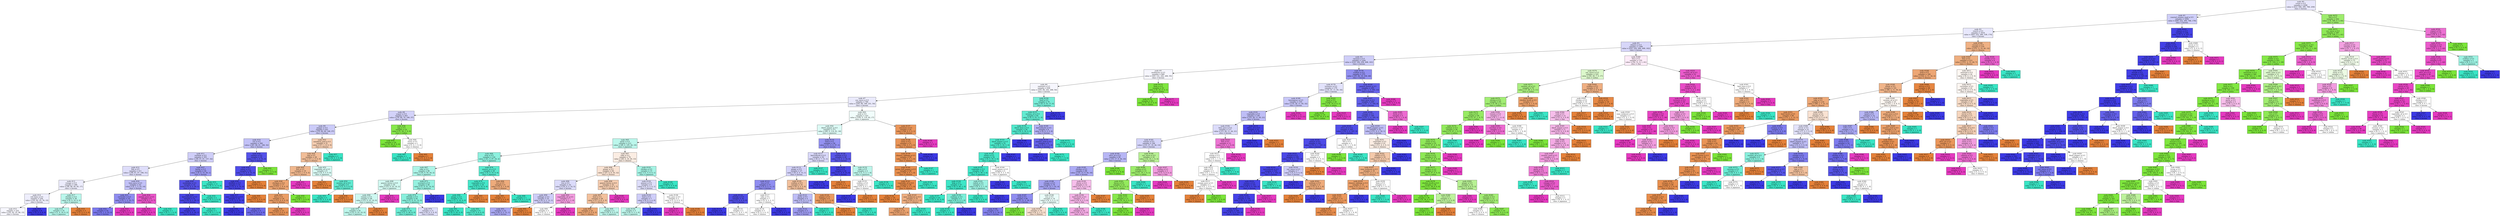 digraph Tree {
node [shape=box, style="filled", color="black"] ;
0 [label=<node &#35;0<br/>cumin &le; 0.5<br/>samples = 2298<br/>value = [412, 568, 290, 769, 259]<br/>class = korean>, fillcolor="#3c39e51e"] ;
1 [label=<node &#35;1<br/>roasted_sesame_seed &le; 0.5<br/>samples = 1856<br/>value = [408, 222, 284, 766, 176]<br/>class = korean>, fillcolor="#3c39e53f"] ;
0 -> 1 [labeldistance=2.5, labelangle=45, headlabel="True"] ;
2 [label=<node &#35;2<br/>starch &le; 0.5<br/>samples = 1618<br/>value = [403, 222, 280, 539, 174]<br/>class = korean>, fillcolor="#3c39e51d"] ;
1 -> 2 ;
3 [label=<node &#35;3<br/>cilantro &le; 0.5<br/>samples = 1399<br/>value = [252, 220, 266, 499, 162]<br/>class = korean>, fillcolor="#3c39e534"] ;
2 -> 3 ;
4 [label=<node &#35;4<br/>cayenne &le; 0.5<br/>samples = 1244<br/>value = [218, 169, 258, 498, 101]<br/>class = korean>, fillcolor="#3c39e53e"] ;
3 -> 4 ;
5 [label=<node &#35;5<br/>cardamom &le; 0.5<br/>samples = 869<br/>value = [183, 121, 242, 268, 55]<br/>class = korean>, fillcolor="#3c39e50b"] ;
4 -> 5 ;
6 [label=<node &#35;6<br/>seaweed &le; 0.5<br/>samples = 836<br/>value = [183, 89, 242, 268, 54]<br/>class = korean>, fillcolor="#3c39e50b"] ;
5 -> 6 ;
7 [label=<node &#35;7<br/>soy_sauce &le; 0.5<br/>samples = 766<br/>value = [183, 89, 189, 251, 54]<br/>class = korean>, fillcolor="#3c39e51b"] ;
6 -> 7 ;
8 [label=<node &#35;8<br/>yogurt &le; 0.5<br/>samples = 443<br/>value = [79, 89, 70, 168, 37]<br/>class = korean>, fillcolor="#3c39e539"] ;
7 -> 8 ;
9 [label=<node &#35;9<br/>pepper &le; 0.5<br/>samples = 421<br/>value = [78, 69, 69, 168, 37]<br/>class = korean>, fillcolor="#3c39e543"] ;
8 -> 9 ;
10 [label=<node &#35;10<br/>nut &le; 0.5<br/>samples = 390<br/>value = [61, 68, 61, 168, 32]<br/>class = korean>, fillcolor="#3c39e54f"] ;
9 -> 10 ;
11 [label=<node &#35;11<br/>soybean &le; 0.5<br/>samples = 355<br/>value = [58, 67, 61, 137, 32]<br/>class = korean>, fillcolor="#3c39e53e"] ;
10 -> 11 ;
12 [label=<node &#35;12<br/>fish &le; 0.5<br/>samples = 311<br/>value = [58, 67, 47, 108, 31]<br/>class = korean>, fillcolor="#3c39e52b"] ;
11 -> 12 ;
13 [label=<node &#35;13<br/>vinegar &le; 0.5<br/>samples = 268<br/>value = [56, 66, 44, 85, 17]<br/>class = korean>, fillcolor="#3c39e518"] ;
12 -> 13 ;
14 [label=<node &#35;14<br/>red_bean &le; 0.5<br/>samples = 230<br/>value = [52, 62, 25, 76, 15]<br/>class = korean>, fillcolor="#3c39e515"] ;
13 -> 14 ;
15 [label=<node &#35;15<br/>samples = 222<br/>value = [52, 62, 25, 68, 15]<br/>class = korean>, fillcolor="#3c39e50a"] ;
14 -> 15 ;
16 [label=<node &#35;16<br/>samples = 8<br/>value = [0, 0, 0, 8, 0]<br/>class = korean>, fillcolor="#3c39e5ff"] ;
14 -> 16 ;
17 [label=<node &#35;17<br/>chicken &le; 0.5<br/>samples = 38<br/>value = [4, 4, 19, 9, 2]<br/>class = japanese>, fillcolor="#39e5c558"] ;
13 -> 17 ;
18 [label=<node &#35;18<br/>samples = 35<br/>value = [1, 4, 19, 9, 2]<br/>class = japanese>, fillcolor="#39e5c562"] ;
17 -> 18 ;
19 [label=<node &#35;19<br/>samples = 3<br/>value = [3, 0, 0, 0, 0]<br/>class = chinese>, fillcolor="#e58139ff"] ;
17 -> 19 ;
20 [label=<node &#35;20<br/>lime_juice &le; 0.5<br/>samples = 43<br/>value = [2, 1, 3, 23, 14]<br/>class = korean>, fillcolor="#3c39e54f"] ;
12 -> 20 ;
21 [label=<node &#35;21<br/>coriander &le; 0.5<br/>samples = 35<br/>value = [2, 1, 2, 23, 7]<br/>class = korean>, fillcolor="#3c39e592"] ;
20 -> 21 ;
22 [label=<node &#35;22<br/>samples = 32<br/>value = [2, 1, 2, 23, 4]<br/>class = korean>, fillcolor="#3c39e5ad"] ;
21 -> 22 ;
23 [label=<node &#35;23<br/>samples = 3<br/>value = [0, 0, 0, 0, 3]<br/>class = thai>, fillcolor="#e539c0ff"] ;
21 -> 23 ;
24 [label=<node &#35;24<br/>orange_juice &le; 0.5<br/>samples = 8<br/>value = [0, 0, 1, 0, 7]<br/>class = thai>, fillcolor="#e539c0db"] ;
20 -> 24 ;
25 [label=<node &#35;25<br/>samples = 7<br/>value = [0, 0, 0, 0, 7]<br/>class = thai>, fillcolor="#e539c0ff"] ;
24 -> 25 ;
26 [label=<node &#35;26<br/>samples = 1<br/>value = [0, 0, 1, 0, 0]<br/>class = japanese>, fillcolor="#39e5c5ff"] ;
24 -> 26 ;
27 [label=<node &#35;27<br/>barley &le; 0.5<br/>samples = 44<br/>value = [0, 0, 14, 29, 1]<br/>class = korean>, fillcolor="#3c39e57f"] ;
11 -> 27 ;
28 [label=<node &#35;28<br/>enokidake &le; 0.5<br/>samples = 33<br/>value = [0, 0, 3, 29, 1]<br/>class = korean>, fillcolor="#3c39e5dd"] ;
27 -> 28 ;
29 [label=<node &#35;29<br/>katsuobushi &le; 0.5<br/>samples = 31<br/>value = [0, 0, 1, 29, 1]<br/>class = korean>, fillcolor="#3c39e5ee"] ;
28 -> 29 ;
30 [label=<node &#35;30<br/>samples = 30<br/>value = [0, 0, 0, 29, 1]<br/>class = korean>, fillcolor="#3c39e5f6"] ;
29 -> 30 ;
31 [label=<node &#35;31<br/>samples = 1<br/>value = [0, 0, 1, 0, 0]<br/>class = japanese>, fillcolor="#39e5c5ff"] ;
29 -> 31 ;
32 [label=<node &#35;32<br/>samples = 2<br/>value = [0, 0, 2, 0, 0]<br/>class = japanese>, fillcolor="#39e5c5ff"] ;
28 -> 32 ;
33 [label=<node &#35;33<br/>samples = 11<br/>value = [0, 0, 11, 0, 0]<br/>class = japanese>, fillcolor="#39e5c5ff"] ;
27 -> 33 ;
34 [label=<node &#35;34<br/>cashew &le; 0.5<br/>samples = 35<br/>value = [3, 1, 0, 31, 0]<br/>class = korean>, fillcolor="#3c39e5df"] ;
10 -> 34 ;
35 [label=<node &#35;35<br/>celery &le; 0.5<br/>samples = 34<br/>value = [3, 0, 0, 31, 0]<br/>class = korean>, fillcolor="#3c39e5e6"] ;
34 -> 35 ;
36 [label=<node &#35;36<br/>shellfish &le; 0.5<br/>samples = 33<br/>value = [2, 0, 0, 31, 0]<br/>class = korean>, fillcolor="#3c39e5ef"] ;
35 -> 36 ;
37 [label=<node &#35;37<br/>cane_molasses &le; 0.5<br/>samples = 32<br/>value = [1, 0, 0, 31, 0]<br/>class = korean>, fillcolor="#3c39e5f7"] ;
36 -> 37 ;
38 [label=<node &#35;38<br/>samples = 27<br/>value = [0, 0, 0, 27, 0]<br/>class = korean>, fillcolor="#3c39e5ff"] ;
37 -> 38 ;
39 [label=<node &#35;39<br/>samples = 5<br/>value = [1, 0, 0, 4, 0]<br/>class = korean>, fillcolor="#3c39e5bf"] ;
37 -> 39 ;
40 [label=<node &#35;40<br/>samples = 1<br/>value = [1, 0, 0, 0, 0]<br/>class = chinese>, fillcolor="#e58139ff"] ;
36 -> 40 ;
41 [label=<node &#35;41<br/>samples = 1<br/>value = [1, 0, 0, 0, 0]<br/>class = chinese>, fillcolor="#e58139ff"] ;
35 -> 41 ;
42 [label=<node &#35;42<br/>samples = 1<br/>value = [0, 1, 0, 0, 0]<br/>class = indian>, fillcolor="#7be539ff"] ;
34 -> 42 ;
43 [label=<node &#35;43<br/>mandarin_peel &le; 0.5<br/>samples = 31<br/>value = [17, 1, 8, 0, 5]<br/>class = chinese>, fillcolor="#e5813964"] ;
9 -> 43 ;
44 [label=<node &#35;44<br/>egg &le; 0.5<br/>samples = 28<br/>value = [17, 1, 5, 0, 5]<br/>class = chinese>, fillcolor="#e5813985"] ;
43 -> 44 ;
45 [label=<node &#35;45<br/>fish &le; 0.5<br/>samples = 19<br/>value = [13, 1, 0, 0, 5]<br/>class = chinese>, fillcolor="#e5813992"] ;
44 -> 45 ;
46 [label=<node &#35;46<br/>chickpea &le; 0.5<br/>samples = 17<br/>value = [13, 1, 0, 0, 3]<br/>class = chinese>, fillcolor="#e58139b6"] ;
45 -> 46 ;
47 [label=<node &#35;47<br/>lime &le; 0.5<br/>samples = 16<br/>value = [13, 0, 0, 0, 3]<br/>class = chinese>, fillcolor="#e58139c4"] ;
46 -> 47 ;
48 [label=<node &#35;48<br/>samples = 15<br/>value = [13, 0, 0, 0, 2]<br/>class = chinese>, fillcolor="#e58139d8"] ;
47 -> 48 ;
49 [label=<node &#35;49<br/>samples = 1<br/>value = [0, 0, 0, 0, 1]<br/>class = thai>, fillcolor="#e539c0ff"] ;
47 -> 49 ;
50 [label=<node &#35;50<br/>samples = 1<br/>value = [0, 1, 0, 0, 0]<br/>class = indian>, fillcolor="#7be539ff"] ;
46 -> 50 ;
51 [label=<node &#35;51<br/>samples = 2<br/>value = [0, 0, 0, 0, 2]<br/>class = thai>, fillcolor="#e539c0ff"] ;
45 -> 51 ;
52 [label=<node &#35;52<br/>vegetable_oil &le; 0.5<br/>samples = 9<br/>value = [4, 0, 5, 0, 0]<br/>class = japanese>, fillcolor="#39e5c533"] ;
44 -> 52 ;
53 [label=<node &#35;53<br/>samples = 3<br/>value = [3, 0, 0, 0, 0]<br/>class = chinese>, fillcolor="#e58139ff"] ;
52 -> 53 ;
54 [label=<node &#35;54<br/>sesame_oil &le; 0.5<br/>samples = 6<br/>value = [1, 0, 5, 0, 0]<br/>class = japanese>, fillcolor="#39e5c5cc"] ;
52 -> 54 ;
55 [label=<node &#35;55<br/>samples = 5<br/>value = [0, 0, 5, 0, 0]<br/>class = japanese>, fillcolor="#39e5c5ff"] ;
54 -> 55 ;
56 [label=<node &#35;56<br/>samples = 1<br/>value = [1, 0, 0, 0, 0]<br/>class = chinese>, fillcolor="#e58139ff"] ;
54 -> 56 ;
57 [label=<node &#35;57<br/>samples = 3<br/>value = [0, 0, 3, 0, 0]<br/>class = japanese>, fillcolor="#39e5c5ff"] ;
43 -> 57 ;
58 [label=<node &#35;58<br/>egg &le; 0.5<br/>samples = 22<br/>value = [1, 20, 1, 0, 0]<br/>class = indian>, fillcolor="#7be539e7"] ;
8 -> 58 ;
59 [label=<node &#35;59<br/>samples = 20<br/>value = [0, 20, 0, 0, 0]<br/>class = indian>, fillcolor="#7be539ff"] ;
58 -> 59 ;
60 [label=<node &#35;60<br/>onion &le; 0.5<br/>samples = 2<br/>value = [1, 0, 1, 0, 0]<br/>class = chinese>, fillcolor="#e5813900"] ;
58 -> 60 ;
61 [label=<node &#35;61<br/>samples = 1<br/>value = [0, 0, 1, 0, 0]<br/>class = japanese>, fillcolor="#39e5c5ff"] ;
60 -> 61 ;
62 [label=<node &#35;62<br/>samples = 1<br/>value = [1, 0, 0, 0, 0]<br/>class = chinese>, fillcolor="#e58139ff"] ;
60 -> 62 ;
63 [label=<node &#35;63<br/>pork &le; 0.5<br/>samples = 323<br/>value = [104, 0, 119, 83, 17]<br/>class = japanese>, fillcolor="#39e5c511"] ;
7 -> 63 ;
64 [label=<node &#35;64<br/>black_pepper &le; 0.5<br/>samples = 271<br/>value = [60, 0, 114, 81, 16]<br/>class = japanese>, fillcolor="#39e5c52c"] ;
63 -> 64 ;
65 [label=<node &#35;65<br/>garlic &le; 0.5<br/>samples = 213<br/>value = [49, 0, 105, 44, 15]<br/>class = japanese>, fillcolor="#39e5c557"] ;
64 -> 65 ;
66 [label=<node &#35;66<br/>wine &le; 0.5<br/>samples = 134<br/>value = [21, 0, 87, 24, 2]<br/>class = japanese>, fillcolor="#39e5c592"] ;
65 -> 66 ;
67 [label=<node &#35;67<br/>sake &le; 0.5<br/>samples = 96<br/>value = [16, 0, 54, 24, 2]<br/>class = japanese>, fillcolor="#39e5c56a"] ;
66 -> 67 ;
68 [label=<node &#35;68<br/>peanut_butter &le; 0.5<br/>samples = 50<br/>value = [15, 0, 23, 10, 2]<br/>class = japanese>, fillcolor="#39e5c53a"] ;
67 -> 68 ;
69 [label=<node &#35;69<br/>tomato &le; 0.5<br/>samples = 48<br/>value = [15, 0, 23, 10, 0]<br/>class = japanese>, fillcolor="#39e5c53e"] ;
68 -> 69 ;
70 [label=<node &#35;70<br/>samples = 45<br/>value = [12, 0, 23, 10, 0]<br/>class = japanese>, fillcolor="#39e5c555"] ;
69 -> 70 ;
71 [label=<node &#35;71<br/>samples = 3<br/>value = [3, 0, 0, 0, 0]<br/>class = chinese>, fillcolor="#e58139ff"] ;
69 -> 71 ;
72 [label=<node &#35;72<br/>samples = 2<br/>value = [0, 0, 0, 0, 2]<br/>class = thai>, fillcolor="#e539c0ff"] ;
68 -> 72 ;
73 [label=<node &#35;73<br/>mustard &le; 0.5<br/>samples = 46<br/>value = [1, 0, 31, 14, 0]<br/>class = japanese>, fillcolor="#39e5c587"] ;
67 -> 73 ;
74 [label=<node &#35;74<br/>shiitake &le; 0.5<br/>samples = 44<br/>value = [1, 0, 31, 12, 0]<br/>class = japanese>, fillcolor="#39e5c597"] ;
73 -> 74 ;
75 [label=<node &#35;75<br/>samples = 33<br/>value = [1, 0, 26, 6, 0]<br/>class = japanese>, fillcolor="#39e5c5bd"] ;
74 -> 75 ;
76 [label=<node &#35;76<br/>samples = 11<br/>value = [0, 0, 5, 6, 0]<br/>class = korean>, fillcolor="#3c39e52a"] ;
74 -> 76 ;
77 [label=<node &#35;77<br/>samples = 2<br/>value = [0, 0, 0, 2, 0]<br/>class = korean>, fillcolor="#3c39e5ff"] ;
73 -> 77 ;
78 [label=<node &#35;78<br/>peanut_oil &le; 0.5<br/>samples = 38<br/>value = [5, 0, 33, 0, 0]<br/>class = japanese>, fillcolor="#39e5c5d8"] ;
66 -> 78 ;
79 [label=<node &#35;79<br/>vegetable &le; 0.5<br/>samples = 34<br/>value = [2, 0, 32, 0, 0]<br/>class = japanese>, fillcolor="#39e5c5ef"] ;
78 -> 79 ;
80 [label=<node &#35;80<br/>ginger &le; 0.5<br/>samples = 33<br/>value = [1, 0, 32, 0, 0]<br/>class = japanese>, fillcolor="#39e5c5f7"] ;
79 -> 80 ;
81 [label=<node &#35;81<br/>samples = 24<br/>value = [0, 0, 24, 0, 0]<br/>class = japanese>, fillcolor="#39e5c5ff"] ;
80 -> 81 ;
82 [label=<node &#35;82<br/>samples = 9<br/>value = [1, 0, 8, 0, 0]<br/>class = japanese>, fillcolor="#39e5c5df"] ;
80 -> 82 ;
83 [label=<node &#35;83<br/>samples = 1<br/>value = [1, 0, 0, 0, 0]<br/>class = chinese>, fillcolor="#e58139ff"] ;
79 -> 83 ;
84 [label=<node &#35;84<br/>rice &le; 0.5<br/>samples = 4<br/>value = [3, 0, 1, 0, 0]<br/>class = chinese>, fillcolor="#e58139aa"] ;
78 -> 84 ;
85 [label=<node &#35;85<br/>samples = 3<br/>value = [3, 0, 0, 0, 0]<br/>class = chinese>, fillcolor="#e58139ff"] ;
84 -> 85 ;
86 [label=<node &#35;86<br/>samples = 1<br/>value = [0, 0, 1, 0, 0]<br/>class = japanese>, fillcolor="#39e5c5ff"] ;
84 -> 86 ;
87 [label=<node &#35;87<br/>sake &le; 0.5<br/>samples = 79<br/>value = [28, 0, 18, 20, 13]<br/>class = chinese>, fillcolor="#e5813923"] ;
65 -> 87 ;
88 [label=<node &#35;88<br/>ginger &le; 0.5<br/>samples = 64<br/>value = [27, 0, 9, 16, 12]<br/>class = chinese>, fillcolor="#e581393a"] ;
87 -> 88 ;
89 [label=<node &#35;89<br/>rice &le; 0.5<br/>samples = 32<br/>value = [10, 0, 3, 14, 5]<br/>class = korean>, fillcolor="#3c39e52e"] ;
88 -> 89 ;
90 [label=<node &#35;90<br/>cabbage &le; 0.5<br/>samples = 25<br/>value = [9, 0, 2, 13, 1]<br/>class = korean>, fillcolor="#3c39e540"] ;
89 -> 90 ;
91 [label=<node &#35;91<br/>samples = 22<br/>value = [6, 0, 2, 13, 1]<br/>class = korean>, fillcolor="#3c39e570"] ;
90 -> 91 ;
92 [label=<node &#35;92<br/>samples = 3<br/>value = [3, 0, 0, 0, 0]<br/>class = chinese>, fillcolor="#e58139ff"] ;
90 -> 92 ;
93 [label=<node &#35;93<br/>vegetable_oil &le; 0.5<br/>samples = 7<br/>value = [1, 0, 1, 1, 4]<br/>class = thai>, fillcolor="#e539c07f"] ;
89 -> 93 ;
94 [label=<node &#35;94<br/>samples = 3<br/>value = [1, 0, 1, 1, 0]<br/>class = chinese>, fillcolor="#e5813900"] ;
93 -> 94 ;
95 [label=<node &#35;95<br/>samples = 4<br/>value = [0, 0, 0, 0, 4]<br/>class = thai>, fillcolor="#e539c0ff"] ;
93 -> 95 ;
96 [label=<node &#35;96<br/>peanut_butter &le; 0.5<br/>samples = 32<br/>value = [17, 0, 6, 2, 7]<br/>class = chinese>, fillcolor="#e5813966"] ;
88 -> 96 ;
97 [label=<node &#35;97<br/>beef &le; 0.5<br/>samples = 28<br/>value = [17, 0, 6, 2, 3]<br/>class = chinese>, fillcolor="#e581397f"] ;
96 -> 97 ;
98 [label=<node &#35;98<br/>samples = 23<br/>value = [17, 0, 3, 0, 3]<br/>class = chinese>, fillcolor="#e58139b2"] ;
97 -> 98 ;
99 [label=<node &#35;99<br/>samples = 5<br/>value = [0, 0, 3, 2, 0]<br/>class = japanese>, fillcolor="#39e5c555"] ;
97 -> 99 ;
100 [label=<node &#35;100<br/>samples = 4<br/>value = [0, 0, 0, 0, 4]<br/>class = thai>, fillcolor="#e539c0ff"] ;
96 -> 100 ;
101 [label=<node &#35;101<br/>chicken &le; 0.5<br/>samples = 15<br/>value = [1, 0, 9, 4, 1]<br/>class = japanese>, fillcolor="#39e5c574"] ;
87 -> 101 ;
102 [label=<node &#35;102<br/>peanut &le; 0.5<br/>samples = 9<br/>value = [1, 0, 3, 4, 1]<br/>class = korean>, fillcolor="#3c39e52a"] ;
101 -> 102 ;
103 [label=<node &#35;103<br/>beef &le; 0.5<br/>samples = 7<br/>value = [0, 0, 3, 4, 0]<br/>class = korean>, fillcolor="#3c39e540"] ;
102 -> 103 ;
104 [label=<node &#35;104<br/>samples = 5<br/>value = [0, 0, 3, 2, 0]<br/>class = japanese>, fillcolor="#39e5c555"] ;
103 -> 104 ;
105 [label=<node &#35;105<br/>samples = 2<br/>value = [0, 0, 0, 2, 0]<br/>class = korean>, fillcolor="#3c39e5ff"] ;
103 -> 105 ;
106 [label=<node &#35;106<br/>lime_juice &le; 0.5<br/>samples = 2<br/>value = [1, 0, 0, 0, 1]<br/>class = chinese>, fillcolor="#e5813900"] ;
102 -> 106 ;
107 [label=<node &#35;107<br/>samples = 1<br/>value = [0, 0, 0, 0, 1]<br/>class = thai>, fillcolor="#e539c0ff"] ;
106 -> 107 ;
108 [label=<node &#35;108<br/>samples = 1<br/>value = [1, 0, 0, 0, 0]<br/>class = chinese>, fillcolor="#e58139ff"] ;
106 -> 108 ;
109 [label=<node &#35;109<br/>samples = 6<br/>value = [0, 0, 6, 0, 0]<br/>class = japanese>, fillcolor="#39e5c5ff"] ;
101 -> 109 ;
110 [label=<node &#35;110<br/>beef &le; 0.5<br/>samples = 58<br/>value = [11, 0, 9, 37, 1]<br/>class = korean>, fillcolor="#3c39e58d"] ;
64 -> 110 ;
111 [label=<node &#35;111<br/>katsuobushi &le; 0.5<br/>samples = 30<br/>value = [9, 0, 7, 13, 1]<br/>class = korean>, fillcolor="#3c39e531"] ;
110 -> 111 ;
112 [label=<node &#35;112<br/>ginger &le; 0.5<br/>samples = 27<br/>value = [9, 0, 4, 13, 1]<br/>class = korean>, fillcolor="#3c39e539"] ;
111 -> 112 ;
113 [label=<node &#35;113<br/>rice &le; 0.5<br/>samples = 17<br/>value = [3, 0, 2, 11, 1]<br/>class = korean>, fillcolor="#3c39e592"] ;
112 -> 113 ;
114 [label=<node &#35;114<br/>shiitake &le; 0.5<br/>samples = 10<br/>value = [1, 0, 0, 9, 0]<br/>class = korean>, fillcolor="#3c39e5e3"] ;
113 -> 114 ;
115 [label=<node &#35;115<br/>samples = 8<br/>value = [0, 0, 0, 8, 0]<br/>class = korean>, fillcolor="#3c39e5ff"] ;
114 -> 115 ;
116 [label=<node &#35;116<br/>samples = 2<br/>value = [1, 0, 0, 1, 0]<br/>class = chinese>, fillcolor="#e5813900"] ;
114 -> 116 ;
117 [label=<node &#35;117<br/>sake &le; 0.5<br/>samples = 7<br/>value = [2, 0, 2, 2, 1]<br/>class = chinese>, fillcolor="#e5813900"] ;
113 -> 117 ;
118 [label=<node &#35;118<br/>samples = 5<br/>value = [2, 0, 2, 0, 1]<br/>class = chinese>, fillcolor="#e5813900"] ;
117 -> 118 ;
119 [label=<node &#35;119<br/>samples = 2<br/>value = [0, 0, 0, 2, 0]<br/>class = korean>, fillcolor="#3c39e5ff"] ;
117 -> 119 ;
120 [label=<node &#35;120<br/>scallion &le; 0.5<br/>samples = 10<br/>value = [6, 0, 2, 2, 0]<br/>class = chinese>, fillcolor="#e581397f"] ;
112 -> 120 ;
121 [label=<node &#35;121<br/>garlic &le; 0.5<br/>samples = 4<br/>value = [1, 0, 1, 2, 0]<br/>class = korean>, fillcolor="#3c39e555"] ;
120 -> 121 ;
122 [label=<node &#35;122<br/>samples = 3<br/>value = [1, 0, 0, 2, 0]<br/>class = korean>, fillcolor="#3c39e57f"] ;
121 -> 122 ;
123 [label=<node &#35;123<br/>samples = 1<br/>value = [0, 0, 1, 0, 0]<br/>class = japanese>, fillcolor="#39e5c5ff"] ;
121 -> 123 ;
124 [label=<node &#35;124<br/>pepper &le; 0.5<br/>samples = 6<br/>value = [5, 0, 1, 0, 0]<br/>class = chinese>, fillcolor="#e58139cc"] ;
120 -> 124 ;
125 [label=<node &#35;125<br/>samples = 5<br/>value = [5, 0, 0, 0, 0]<br/>class = chinese>, fillcolor="#e58139ff"] ;
124 -> 125 ;
126 [label=<node &#35;126<br/>samples = 1<br/>value = [0, 0, 1, 0, 0]<br/>class = japanese>, fillcolor="#39e5c5ff"] ;
124 -> 126 ;
127 [label=<node &#35;127<br/>samples = 3<br/>value = [0, 0, 3, 0, 0]<br/>class = japanese>, fillcolor="#39e5c5ff"] ;
111 -> 127 ;
128 [label=<node &#35;128<br/>soybean &le; 0.5<br/>samples = 28<br/>value = [2, 0, 2, 24, 0]<br/>class = korean>, fillcolor="#3c39e5d8"] ;
110 -> 128 ;
129 [label=<node &#35;129<br/>leek &le; 0.5<br/>samples = 24<br/>value = [1, 0, 0, 23, 0]<br/>class = korean>, fillcolor="#3c39e5f4"] ;
128 -> 129 ;
130 [label=<node &#35;130<br/>samples = 23<br/>value = [0, 0, 0, 23, 0]<br/>class = korean>, fillcolor="#3c39e5ff"] ;
129 -> 130 ;
131 [label=<node &#35;131<br/>samples = 1<br/>value = [1, 0, 0, 0, 0]<br/>class = chinese>, fillcolor="#e58139ff"] ;
129 -> 131 ;
132 [label=<node &#35;132<br/>sake &le; 0.5<br/>samples = 4<br/>value = [1, 0, 2, 1, 0]<br/>class = japanese>, fillcolor="#39e5c555"] ;
128 -> 132 ;
133 [label=<node &#35;133<br/>scallion &le; 0.5<br/>samples = 2<br/>value = [1, 0, 0, 1, 0]<br/>class = chinese>, fillcolor="#e5813900"] ;
132 -> 133 ;
134 [label=<node &#35;134<br/>samples = 1<br/>value = [0, 0, 0, 1, 0]<br/>class = korean>, fillcolor="#3c39e5ff"] ;
133 -> 134 ;
135 [label=<node &#35;135<br/>samples = 1<br/>value = [1, 0, 0, 0, 0]<br/>class = chinese>, fillcolor="#e58139ff"] ;
133 -> 135 ;
136 [label=<node &#35;136<br/>samples = 2<br/>value = [0, 0, 2, 0, 0]<br/>class = japanese>, fillcolor="#39e5c5ff"] ;
132 -> 136 ;
137 [label=<node &#35;137<br/>macaroni &le; 0.5<br/>samples = 52<br/>value = [44, 0, 5, 2, 1]<br/>class = chinese>, fillcolor="#e58139d4"] ;
63 -> 137 ;
138 [label=<node &#35;138<br/>yeast &le; 0.5<br/>samples = 51<br/>value = [44, 0, 5, 2, 0]<br/>class = chinese>, fillcolor="#e58139d8"] ;
137 -> 138 ;
139 [label=<node &#35;139<br/>chinese_cabbage &le; 0.5<br/>samples = 50<br/>value = [44, 0, 5, 1, 0]<br/>class = chinese>, fillcolor="#e58139dd"] ;
138 -> 139 ;
140 [label=<node &#35;140<br/>green_bell_pepper &le; 0.5<br/>samples = 49<br/>value = [44, 0, 4, 1, 0]<br/>class = chinese>, fillcolor="#e58139e3"] ;
139 -> 140 ;
141 [label=<node &#35;141<br/>vegetable_oil &le; 0.5<br/>samples = 48<br/>value = [44, 0, 3, 1, 0]<br/>class = chinese>, fillcolor="#e58139e8"] ;
140 -> 141 ;
142 [label=<node &#35;142<br/>samples = 34<br/>value = [34, 0, 0, 0, 0]<br/>class = chinese>, fillcolor="#e58139ff"] ;
141 -> 142 ;
143 [label=<node &#35;143<br/>cane_molasses &le; 0.5<br/>samples = 14<br/>value = [10, 0, 3, 1, 0]<br/>class = chinese>, fillcolor="#e58139a2"] ;
141 -> 143 ;
144 [label=<node &#35;144<br/>samples = 13<br/>value = [10, 0, 2, 1, 0]<br/>class = chinese>, fillcolor="#e58139b9"] ;
143 -> 144 ;
145 [label=<node &#35;145<br/>samples = 1<br/>value = [0, 0, 1, 0, 0]<br/>class = japanese>, fillcolor="#39e5c5ff"] ;
143 -> 145 ;
146 [label=<node &#35;146<br/>samples = 1<br/>value = [0, 0, 1, 0, 0]<br/>class = japanese>, fillcolor="#39e5c5ff"] ;
140 -> 146 ;
147 [label=<node &#35;147<br/>samples = 1<br/>value = [0, 0, 1, 0, 0]<br/>class = japanese>, fillcolor="#39e5c5ff"] ;
139 -> 147 ;
148 [label=<node &#35;148<br/>samples = 1<br/>value = [0, 0, 0, 1, 0]<br/>class = korean>, fillcolor="#3c39e5ff"] ;
138 -> 148 ;
149 [label=<node &#35;149<br/>samples = 1<br/>value = [0, 0, 0, 0, 1]<br/>class = thai>, fillcolor="#e539c0ff"] ;
137 -> 149 ;
150 [label=<node &#35;150<br/>beef &le; 0.5<br/>samples = 70<br/>value = [0, 0, 53, 17, 0]<br/>class = japanese>, fillcolor="#39e5c5ad"] ;
6 -> 150 ;
151 [label=<node &#35;151<br/>sesame_oil &le; 0.5<br/>samples = 64<br/>value = [0, 0, 53, 11, 0]<br/>class = japanese>, fillcolor="#39e5c5ca"] ;
150 -> 151 ;
152 [label=<node &#35;152<br/>black_bean &le; 0.5<br/>samples = 56<br/>value = [0, 0, 50, 6, 0]<br/>class = japanese>, fillcolor="#39e5c5e0"] ;
151 -> 152 ;
153 [label=<node &#35;153<br/>black_pepper &le; 0.5<br/>samples = 55<br/>value = [0, 0, 50, 5, 0]<br/>class = japanese>, fillcolor="#39e5c5e6"] ;
152 -> 153 ;
154 [label=<node &#35;154<br/>wheat &le; 0.5<br/>samples = 54<br/>value = [0, 0, 50, 4, 0]<br/>class = japanese>, fillcolor="#39e5c5eb"] ;
153 -> 154 ;
155 [label=<node &#35;155<br/>vegetable &le; 0.5<br/>samples = 50<br/>value = [0, 0, 48, 2, 0]<br/>class = japanese>, fillcolor="#39e5c5f4"] ;
154 -> 155 ;
156 [label=<node &#35;156<br/>kelp &le; 0.5<br/>samples = 47<br/>value = [0, 0, 46, 1, 0]<br/>class = japanese>, fillcolor="#39e5c5f9"] ;
155 -> 156 ;
157 [label=<node &#35;157<br/>samples = 43<br/>value = [0, 0, 43, 0, 0]<br/>class = japanese>, fillcolor="#39e5c5ff"] ;
156 -> 157 ;
158 [label=<node &#35;158<br/>soybean &le; 0.5<br/>samples = 4<br/>value = [0, 0, 3, 1, 0]<br/>class = japanese>, fillcolor="#39e5c5aa"] ;
156 -> 158 ;
159 [label=<node &#35;159<br/>samples = 3<br/>value = [0, 0, 3, 0, 0]<br/>class = japanese>, fillcolor="#39e5c5ff"] ;
158 -> 159 ;
160 [label=<node &#35;160<br/>samples = 1<br/>value = [0, 0, 0, 1, 0]<br/>class = korean>, fillcolor="#3c39e5ff"] ;
158 -> 160 ;
161 [label=<node &#35;161<br/>radish &le; 0.5<br/>samples = 3<br/>value = [0, 0, 2, 1, 0]<br/>class = japanese>, fillcolor="#39e5c57f"] ;
155 -> 161 ;
162 [label=<node &#35;162<br/>samples = 2<br/>value = [0, 0, 2, 0, 0]<br/>class = japanese>, fillcolor="#39e5c5ff"] ;
161 -> 162 ;
163 [label=<node &#35;163<br/>samples = 1<br/>value = [0, 0, 0, 1, 0]<br/>class = korean>, fillcolor="#3c39e5ff"] ;
161 -> 163 ;
164 [label=<node &#35;164<br/>sweet_potato &le; 0.5<br/>samples = 4<br/>value = [0, 0, 2, 2, 0]<br/>class = japanese>, fillcolor="#39e5c500"] ;
154 -> 164 ;
165 [label=<node &#35;165<br/>samples = 2<br/>value = [0, 0, 0, 2, 0]<br/>class = korean>, fillcolor="#3c39e5ff"] ;
164 -> 165 ;
166 [label=<node &#35;166<br/>samples = 2<br/>value = [0, 0, 2, 0, 0]<br/>class = japanese>, fillcolor="#39e5c5ff"] ;
164 -> 166 ;
167 [label=<node &#35;167<br/>samples = 1<br/>value = [0, 0, 0, 1, 0]<br/>class = korean>, fillcolor="#3c39e5ff"] ;
153 -> 167 ;
168 [label=<node &#35;168<br/>samples = 1<br/>value = [0, 0, 0, 1, 0]<br/>class = korean>, fillcolor="#3c39e5ff"] ;
152 -> 168 ;
169 [label=<node &#35;169<br/>katsuobushi &le; 0.5<br/>samples = 8<br/>value = [0, 0, 3, 5, 0]<br/>class = korean>, fillcolor="#3c39e566"] ;
151 -> 169 ;
170 [label=<node &#35;170<br/>sesame_seed &le; 0.5<br/>samples = 6<br/>value = [0, 0, 1, 5, 0]<br/>class = korean>, fillcolor="#3c39e5cc"] ;
169 -> 170 ;
171 [label=<node &#35;171<br/>samples = 5<br/>value = [0, 0, 0, 5, 0]<br/>class = korean>, fillcolor="#3c39e5ff"] ;
170 -> 171 ;
172 [label=<node &#35;172<br/>samples = 1<br/>value = [0, 0, 1, 0, 0]<br/>class = japanese>, fillcolor="#39e5c5ff"] ;
170 -> 172 ;
173 [label=<node &#35;173<br/>samples = 2<br/>value = [0, 0, 2, 0, 0]<br/>class = japanese>, fillcolor="#39e5c5ff"] ;
169 -> 173 ;
174 [label=<node &#35;174<br/>samples = 6<br/>value = [0, 0, 0, 6, 0]<br/>class = korean>, fillcolor="#3c39e5ff"] ;
150 -> 174 ;
175 [label=<node &#35;175<br/>bean &le; 0.5<br/>samples = 33<br/>value = [0, 32, 0, 0, 1]<br/>class = indian>, fillcolor="#7be539f7"] ;
5 -> 175 ;
176 [label=<node &#35;176<br/>samples = 32<br/>value = [0, 32, 0, 0, 0]<br/>class = indian>, fillcolor="#7be539ff"] ;
175 -> 176 ;
177 [label=<node &#35;177<br/>samples = 1<br/>value = [0, 0, 0, 0, 1]<br/>class = thai>, fillcolor="#e539c0ff"] ;
175 -> 177 ;
178 [label=<node &#35;178<br/>scallion &le; 0.5<br/>samples = 375<br/>value = [35, 48, 16, 230, 46]<br/>class = korean>, fillcolor="#3c39e58e"] ;
4 -> 178 ;
179 [label=<node &#35;179<br/>turmeric &le; 0.5<br/>samples = 170<br/>value = [14, 47, 11, 65, 33]<br/>class = korean>, fillcolor="#3c39e525"] ;
178 -> 179 ;
180 [label=<node &#35;180<br/>lemongrass &le; 0.5<br/>samples = 150<br/>value = [14, 28, 11, 65, 32]<br/>class = korean>, fillcolor="#3c39e547"] ;
179 -> 180 ;
181 [label=<node &#35;181<br/>vegetable &le; 0.5<br/>samples = 139<br/>value = [14, 28, 11, 65, 21]<br/>class = korean>, fillcolor="#3c39e555"] ;
180 -> 181 ;
182 [label=<node &#35;182<br/>lime_juice &le; 0.5<br/>samples = 117<br/>value = [13, 28, 11, 44, 21]<br/>class = korean>, fillcolor="#3c39e52e"] ;
181 -> 182 ;
183 [label=<node &#35;183<br/>tomato &le; 0.5<br/>samples = 106<br/>value = [12, 27, 10, 44, 13]<br/>class = korean>, fillcolor="#3c39e537"] ;
182 -> 183 ;
184 [label=<node &#35;184<br/>olive_oil &le; 0.5<br/>samples = 90<br/>value = [10, 17, 9, 44, 10]<br/>class = korean>, fillcolor="#3c39e55e"] ;
183 -> 184 ;
185 [label=<node &#35;185<br/>chicken &le; 0.5<br/>samples = 86<br/>value = [10, 13, 9, 44, 10]<br/>class = korean>, fillcolor="#3c39e56c"] ;
184 -> 185 ;
186 [label=<node &#35;186<br/>vinegar &le; 0.5<br/>samples = 74<br/>value = [9, 13, 7, 41, 4]<br/>class = korean>, fillcolor="#3c39e575"] ;
185 -> 186 ;
187 [label=<node &#35;187<br/>seed &le; 0.5<br/>samples = 60<br/>value = [5, 11, 2, 39, 3]<br/>class = korean>, fillcolor="#3c39e592"] ;
186 -> 187 ;
188 [label=<node &#35;188<br/>samples = 57<br/>value = [5, 8, 2, 39, 3]<br/>class = korean>, fillcolor="#3c39e5a1"] ;
187 -> 188 ;
189 [label=<node &#35;189<br/>samples = 3<br/>value = [0, 3, 0, 0, 0]<br/>class = indian>, fillcolor="#7be539ff"] ;
187 -> 189 ;
190 [label=<node &#35;190<br/>rice &le; 0.5<br/>samples = 14<br/>value = [4, 2, 5, 2, 1]<br/>class = japanese>, fillcolor="#39e5c51a"] ;
186 -> 190 ;
191 [label=<node &#35;191<br/>samples = 10<br/>value = [4, 2, 1, 2, 1]<br/>class = chinese>, fillcolor="#e5813940"] ;
190 -> 191 ;
192 [label=<node &#35;192<br/>samples = 4<br/>value = [0, 0, 4, 0, 0]<br/>class = japanese>, fillcolor="#39e5c5ff"] ;
190 -> 192 ;
193 [label=<node &#35;193<br/>sherry &le; 0.5<br/>samples = 12<br/>value = [1, 0, 2, 3, 6]<br/>class = thai>, fillcolor="#e539c055"] ;
185 -> 193 ;
194 [label=<node &#35;194<br/>beef_broth &le; 0.5<br/>samples = 11<br/>value = [0, 0, 2, 3, 6]<br/>class = thai>, fillcolor="#e539c060"] ;
193 -> 194 ;
195 [label=<node &#35;195<br/>samples = 10<br/>value = [0, 0, 1, 3, 6]<br/>class = thai>, fillcolor="#e539c06d"] ;
194 -> 195 ;
196 [label=<node &#35;196<br/>samples = 1<br/>value = [0, 0, 1, 0, 0]<br/>class = japanese>, fillcolor="#39e5c5ff"] ;
194 -> 196 ;
197 [label=<node &#35;197<br/>samples = 1<br/>value = [1, 0, 0, 0, 0]<br/>class = chinese>, fillcolor="#e58139ff"] ;
193 -> 197 ;
198 [label=<node &#35;198<br/>samples = 4<br/>value = [0, 4, 0, 0, 0]<br/>class = indian>, fillcolor="#7be539ff"] ;
184 -> 198 ;
199 [label=<node &#35;199<br/>soy_sauce &le; 0.5<br/>samples = 16<br/>value = [2, 10, 1, 0, 3]<br/>class = indian>, fillcolor="#7be53989"] ;
183 -> 199 ;
200 [label=<node &#35;200<br/>scallop &le; 0.5<br/>samples = 13<br/>value = [1, 10, 1, 0, 1]<br/>class = indian>, fillcolor="#7be539bf"] ;
199 -> 200 ;
201 [label=<node &#35;201<br/>bacon &le; 0.5<br/>samples = 12<br/>value = [1, 10, 0, 0, 1]<br/>class = indian>, fillcolor="#7be539d1"] ;
200 -> 201 ;
202 [label=<node &#35;202<br/>pork &le; 0.5<br/>samples = 11<br/>value = [0, 10, 0, 0, 1]<br/>class = indian>, fillcolor="#7be539e6"] ;
201 -> 202 ;
203 [label=<node &#35;203<br/>samples = 10<br/>value = [0, 10, 0, 0, 0]<br/>class = indian>, fillcolor="#7be539ff"] ;
202 -> 203 ;
204 [label=<node &#35;204<br/>samples = 1<br/>value = [0, 0, 0, 0, 1]<br/>class = thai>, fillcolor="#e539c0ff"] ;
202 -> 204 ;
205 [label=<node &#35;205<br/>samples = 1<br/>value = [1, 0, 0, 0, 0]<br/>class = chinese>, fillcolor="#e58139ff"] ;
201 -> 205 ;
206 [label=<node &#35;206<br/>samples = 1<br/>value = [0, 0, 1, 0, 0]<br/>class = japanese>, fillcolor="#39e5c5ff"] ;
200 -> 206 ;
207 [label=<node &#35;207<br/>scallop &le; 0.5<br/>samples = 3<br/>value = [1, 0, 0, 0, 2]<br/>class = thai>, fillcolor="#e539c07f"] ;
199 -> 207 ;
208 [label=<node &#35;208<br/>samples = 2<br/>value = [0, 0, 0, 0, 2]<br/>class = thai>, fillcolor="#e539c0ff"] ;
207 -> 208 ;
209 [label=<node &#35;209<br/>samples = 1<br/>value = [1, 0, 0, 0, 0]<br/>class = chinese>, fillcolor="#e58139ff"] ;
207 -> 209 ;
210 [label=<node &#35;210<br/>fish &le; 0.5<br/>samples = 11<br/>value = [1, 1, 1, 0, 8]<br/>class = thai>, fillcolor="#e539c0b3"] ;
182 -> 210 ;
211 [label=<node &#35;211<br/>mango &le; 0.5<br/>samples = 4<br/>value = [1, 1, 1, 0, 1]<br/>class = chinese>, fillcolor="#e5813900"] ;
210 -> 211 ;
212 [label=<node &#35;212<br/>sake &le; 0.5<br/>samples = 3<br/>value = [1, 1, 0, 0, 1]<br/>class = chinese>, fillcolor="#e5813900"] ;
211 -> 212 ;
213 [label=<node &#35;213<br/>orange_juice &le; 0.5<br/>samples = 2<br/>value = [1, 1, 0, 0, 0]<br/>class = chinese>, fillcolor="#e5813900"] ;
212 -> 213 ;
214 [label=<node &#35;214<br/>samples = 1<br/>value = [1, 0, 0, 0, 0]<br/>class = chinese>, fillcolor="#e58139ff"] ;
213 -> 214 ;
215 [label=<node &#35;215<br/>samples = 1<br/>value = [0, 1, 0, 0, 0]<br/>class = indian>, fillcolor="#7be539ff"] ;
213 -> 215 ;
216 [label=<node &#35;216<br/>samples = 1<br/>value = [0, 0, 0, 0, 1]<br/>class = thai>, fillcolor="#e539c0ff"] ;
212 -> 216 ;
217 [label=<node &#35;217<br/>samples = 1<br/>value = [0, 0, 1, 0, 0]<br/>class = japanese>, fillcolor="#39e5c5ff"] ;
211 -> 217 ;
218 [label=<node &#35;218<br/>samples = 7<br/>value = [0, 0, 0, 0, 7]<br/>class = thai>, fillcolor="#e539c0ff"] ;
210 -> 218 ;
219 [label=<node &#35;219<br/>celery_oil &le; 0.5<br/>samples = 22<br/>value = [1, 0, 0, 21, 0]<br/>class = korean>, fillcolor="#3c39e5f3"] ;
181 -> 219 ;
220 [label=<node &#35;220<br/>samples = 21<br/>value = [0, 0, 0, 21, 0]<br/>class = korean>, fillcolor="#3c39e5ff"] ;
219 -> 220 ;
221 [label=<node &#35;221<br/>samples = 1<br/>value = [1, 0, 0, 0, 0]<br/>class = chinese>, fillcolor="#e58139ff"] ;
219 -> 221 ;
222 [label=<node &#35;222<br/>samples = 11<br/>value = [0, 0, 0, 0, 11]<br/>class = thai>, fillcolor="#e539c0ff"] ;
180 -> 222 ;
223 [label=<node &#35;223<br/>basil &le; 0.5<br/>samples = 20<br/>value = [0, 19, 0, 0, 1]<br/>class = indian>, fillcolor="#7be539f2"] ;
179 -> 223 ;
224 [label=<node &#35;224<br/>samples = 19<br/>value = [0, 19, 0, 0, 0]<br/>class = indian>, fillcolor="#7be539ff"] ;
223 -> 224 ;
225 [label=<node &#35;225<br/>samples = 1<br/>value = [0, 0, 0, 0, 1]<br/>class = thai>, fillcolor="#e539c0ff"] ;
223 -> 225 ;
226 [label=<node &#35;226<br/>peanut_butter &le; 0.5<br/>samples = 205<br/>value = [21, 1, 5, 165, 13]<br/>class = korean>, fillcolor="#3c39e5c8"] ;
178 -> 226 ;
227 [label=<node &#35;227<br/>lime_juice &le; 0.5<br/>samples = 200<br/>value = [21, 1, 5, 165, 8]<br/>class = korean>, fillcolor="#3c39e5cd"] ;
226 -> 227 ;
228 [label=<node &#35;228<br/>vinegar &le; 0.5<br/>samples = 195<br/>value = [21, 1, 4, 165, 4]<br/>class = korean>, fillcolor="#3c39e5d3"] ;
227 -> 228 ;
229 [label=<node &#35;229<br/>olive_oil &le; 0.5<br/>samples = 163<br/>value = [10, 1, 2, 147, 3]<br/>class = korean>, fillcolor="#3c39e5e4"] ;
228 -> 229 ;
230 [label=<node &#35;230<br/>peanut &le; 0.5<br/>samples = 161<br/>value = [10, 0, 1, 147, 3]<br/>class = korean>, fillcolor="#3c39e5e7"] ;
229 -> 230 ;
231 [label=<node &#35;231<br/>mussel &le; 0.5<br/>samples = 159<br/>value = [9, 0, 1, 147, 2]<br/>class = korean>, fillcolor="#3c39e5eb"] ;
230 -> 231 ;
232 [label=<node &#35;232<br/>katsuobushi &le; 0.5<br/>samples = 152<br/>value = [6, 0, 1, 143, 2]<br/>class = korean>, fillcolor="#3c39e5ef"] ;
231 -> 232 ;
233 [label=<node &#35;233<br/>cashew &le; 0.5<br/>samples = 151<br/>value = [6, 0, 0, 143, 2]<br/>class = korean>, fillcolor="#3c39e5f1"] ;
232 -> 233 ;
234 [label=<node &#35;234<br/>tomato &le; 0.5<br/>samples = 150<br/>value = [6, 0, 0, 143, 1]<br/>class = korean>, fillcolor="#3c39e5f3"] ;
233 -> 234 ;
235 [label=<node &#35;235<br/>samples = 149<br/>value = [6, 0, 0, 143, 0]<br/>class = korean>, fillcolor="#3c39e5f4"] ;
234 -> 235 ;
236 [label=<node &#35;236<br/>samples = 1<br/>value = [0, 0, 0, 0, 1]<br/>class = thai>, fillcolor="#e539c0ff"] ;
234 -> 236 ;
237 [label=<node &#35;237<br/>samples = 1<br/>value = [0, 0, 0, 0, 1]<br/>class = thai>, fillcolor="#e539c0ff"] ;
233 -> 237 ;
238 [label=<node &#35;238<br/>samples = 1<br/>value = [0, 0, 1, 0, 0]<br/>class = japanese>, fillcolor="#39e5c5ff"] ;
232 -> 238 ;
239 [label=<node &#35;239<br/>soy_sauce &le; 0.5<br/>samples = 7<br/>value = [3, 0, 0, 4, 0]<br/>class = korean>, fillcolor="#3c39e540"] ;
231 -> 239 ;
240 [label=<node &#35;240<br/>samples = 3<br/>value = [0, 0, 0, 3, 0]<br/>class = korean>, fillcolor="#3c39e5ff"] ;
239 -> 240 ;
241 [label=<node &#35;241<br/>soybean &le; 0.5<br/>samples = 4<br/>value = [3, 0, 0, 1, 0]<br/>class = chinese>, fillcolor="#e58139aa"] ;
239 -> 241 ;
242 [label=<node &#35;242<br/>samples = 3<br/>value = [3, 0, 0, 0, 0]<br/>class = chinese>, fillcolor="#e58139ff"] ;
241 -> 242 ;
243 [label=<node &#35;243<br/>samples = 1<br/>value = [0, 0, 0, 1, 0]<br/>class = korean>, fillcolor="#3c39e5ff"] ;
241 -> 243 ;
244 [label=<node &#35;244<br/>rice &le; 0.5<br/>samples = 2<br/>value = [1, 0, 0, 0, 1]<br/>class = chinese>, fillcolor="#e5813900"] ;
230 -> 244 ;
245 [label=<node &#35;245<br/>samples = 1<br/>value = [1, 0, 0, 0, 0]<br/>class = chinese>, fillcolor="#e58139ff"] ;
244 -> 245 ;
246 [label=<node &#35;246<br/>samples = 1<br/>value = [0, 0, 0, 0, 1]<br/>class = thai>, fillcolor="#e539c0ff"] ;
244 -> 246 ;
247 [label=<node &#35;247<br/>fish &le; 0.5<br/>samples = 2<br/>value = [0, 1, 1, 0, 0]<br/>class = indian>, fillcolor="#7be53900"] ;
229 -> 247 ;
248 [label=<node &#35;248<br/>samples = 1<br/>value = [0, 1, 0, 0, 0]<br/>class = indian>, fillcolor="#7be539ff"] ;
247 -> 248 ;
249 [label=<node &#35;249<br/>samples = 1<br/>value = [0, 0, 1, 0, 0]<br/>class = japanese>, fillcolor="#39e5c5ff"] ;
247 -> 249 ;
250 [label=<node &#35;250<br/>black_pepper &le; 0.5<br/>samples = 32<br/>value = [11, 0, 2, 18, 1]<br/>class = korean>, fillcolor="#3c39e555"] ;
228 -> 250 ;
251 [label=<node &#35;251<br/>vegetable &le; 0.5<br/>samples = 23<br/>value = [11, 0, 2, 9, 1]<br/>class = chinese>, fillcolor="#e5813924"] ;
250 -> 251 ;
252 [label=<node &#35;252<br/>radish &le; 0.5<br/>samples = 19<br/>value = [11, 0, 2, 5, 1]<br/>class = chinese>, fillcolor="#e581396d"] ;
251 -> 252 ;
253 [label=<node &#35;253<br/>cane_molasses &le; 0.5<br/>samples = 16<br/>value = [11, 0, 2, 2, 1]<br/>class = chinese>, fillcolor="#e58139a4"] ;
252 -> 253 ;
254 [label=<node &#35;254<br/>chinese_cabbage &le; 0.5<br/>samples = 14<br/>value = [11, 0, 1, 2, 0]<br/>class = chinese>, fillcolor="#e58139bf"] ;
253 -> 254 ;
255 [label=<node &#35;255<br/>sake &le; 0.5<br/>samples = 13<br/>value = [11, 0, 1, 1, 0]<br/>class = chinese>, fillcolor="#e58139d4"] ;
254 -> 255 ;
256 [label=<node &#35;256<br/>samples = 11<br/>value = [10, 0, 0, 1, 0]<br/>class = chinese>, fillcolor="#e58139e6"] ;
255 -> 256 ;
257 [label=<node &#35;257<br/>samples = 2<br/>value = [1, 0, 1, 0, 0]<br/>class = chinese>, fillcolor="#e5813900"] ;
255 -> 257 ;
258 [label=<node &#35;258<br/>samples = 1<br/>value = [0, 0, 0, 1, 0]<br/>class = korean>, fillcolor="#3c39e5ff"] ;
254 -> 258 ;
259 [label=<node &#35;259<br/>bean &le; 0.5<br/>samples = 2<br/>value = [0, 0, 1, 0, 1]<br/>class = japanese>, fillcolor="#39e5c500"] ;
253 -> 259 ;
260 [label=<node &#35;260<br/>samples = 1<br/>value = [0, 0, 1, 0, 0]<br/>class = japanese>, fillcolor="#39e5c5ff"] ;
259 -> 260 ;
261 [label=<node &#35;261<br/>samples = 1<br/>value = [0, 0, 0, 0, 1]<br/>class = thai>, fillcolor="#e539c0ff"] ;
259 -> 261 ;
262 [label=<node &#35;262<br/>samples = 3<br/>value = [0, 0, 0, 3, 0]<br/>class = korean>, fillcolor="#3c39e5ff"] ;
252 -> 262 ;
263 [label=<node &#35;263<br/>samples = 4<br/>value = [0, 0, 0, 4, 0]<br/>class = korean>, fillcolor="#3c39e5ff"] ;
251 -> 263 ;
264 [label=<node &#35;264<br/>samples = 9<br/>value = [0, 0, 0, 9, 0]<br/>class = korean>, fillcolor="#3c39e5ff"] ;
250 -> 264 ;
265 [label=<node &#35;265<br/>litchi &le; 0.5<br/>samples = 5<br/>value = [0, 0, 1, 0, 4]<br/>class = thai>, fillcolor="#e539c0bf"] ;
227 -> 265 ;
266 [label=<node &#35;266<br/>samples = 4<br/>value = [0, 0, 0, 0, 4]<br/>class = thai>, fillcolor="#e539c0ff"] ;
265 -> 266 ;
267 [label=<node &#35;267<br/>samples = 1<br/>value = [0, 0, 1, 0, 0]<br/>class = japanese>, fillcolor="#39e5c5ff"] ;
265 -> 267 ;
268 [label=<node &#35;268<br/>samples = 5<br/>value = [0, 0, 0, 0, 5]<br/>class = thai>, fillcolor="#e539c0ff"] ;
226 -> 268 ;
269 [label=<node &#35;269<br/>fish &le; 0.5<br/>samples = 155<br/>value = [34, 51, 8, 1, 61]<br/>class = thai>, fillcolor="#e539c019"] ;
3 -> 269 ;
270 [label=<node &#35;270<br/>soy_sauce &le; 0.5<br/>samples = 103<br/>value = [30, 49, 7, 0, 17]<br/>class = indian>, fillcolor="#7be53942"] ;
269 -> 270 ;
271 [label=<node &#35;271<br/>sesame_oil &le; 0.5<br/>samples = 70<br/>value = [7, 49, 3, 0, 11]<br/>class = indian>, fillcolor="#7be539a4"] ;
270 -> 271 ;
272 [label=<node &#35;272<br/>shrimp &le; 0.5<br/>samples = 65<br/>value = [3, 49, 2, 0, 11]<br/>class = indian>, fillcolor="#7be539b3"] ;
271 -> 272 ;
273 [label=<node &#35;273<br/>wine &le; 0.5<br/>samples = 58<br/>value = [3, 47, 1, 0, 7]<br/>class = indian>, fillcolor="#7be539c8"] ;
272 -> 273 ;
274 [label=<node &#35;274<br/>soybean &le; 0.5<br/>samples = 56<br/>value = [3, 47, 1, 0, 5]<br/>class = indian>, fillcolor="#7be539d2"] ;
273 -> 274 ;
275 [label=<node &#35;275<br/>yeast &le; 0.5<br/>samples = 55<br/>value = [3, 47, 0, 0, 5]<br/>class = indian>, fillcolor="#7be539d6"] ;
274 -> 275 ;
276 [label=<node &#35;276<br/>lettuce &le; 0.5<br/>samples = 54<br/>value = [3, 47, 0, 0, 4]<br/>class = indian>, fillcolor="#7be539db"] ;
275 -> 276 ;
277 [label=<node &#35;277<br/>chicken &le; 0.5<br/>samples = 53<br/>value = [3, 47, 0, 0, 3]<br/>class = indian>, fillcolor="#7be539e0"] ;
276 -> 277 ;
278 [label=<node &#35;278<br/>chicken_broth &le; 0.5<br/>samples = 39<br/>value = [1, 38, 0, 0, 0]<br/>class = indian>, fillcolor="#7be539f8"] ;
277 -> 278 ;
279 [label=<node &#35;279<br/>samples = 36<br/>value = [0, 36, 0, 0, 0]<br/>class = indian>, fillcolor="#7be539ff"] ;
278 -> 279 ;
280 [label=<node &#35;280<br/>rice &le; 0.5<br/>samples = 3<br/>value = [1, 2, 0, 0, 0]<br/>class = indian>, fillcolor="#7be5397f"] ;
278 -> 280 ;
281 [label=<node &#35;281<br/>samples = 2<br/>value = [0, 2, 0, 0, 0]<br/>class = indian>, fillcolor="#7be539ff"] ;
280 -> 281 ;
282 [label=<node &#35;282<br/>samples = 1<br/>value = [1, 0, 0, 0, 0]<br/>class = chinese>, fillcolor="#e58139ff"] ;
280 -> 282 ;
283 [label=<node &#35;283<br/>ginger &le; 0.5<br/>samples = 14<br/>value = [2, 9, 0, 0, 3]<br/>class = indian>, fillcolor="#7be5398b"] ;
277 -> 283 ;
284 [label=<node &#35;284<br/>samples = 2<br/>value = [0, 0, 0, 0, 2]<br/>class = thai>, fillcolor="#e539c0ff"] ;
283 -> 284 ;
285 [label=<node &#35;285<br/>cayenne &le; 0.5<br/>samples = 12<br/>value = [2, 9, 0, 0, 1]<br/>class = indian>, fillcolor="#7be539b2"] ;
283 -> 285 ;
286 [label=<node &#35;286<br/>samples = 2<br/>value = [1, 0, 0, 0, 1]<br/>class = chinese>, fillcolor="#e5813900"] ;
285 -> 286 ;
287 [label=<node &#35;287<br/>samples = 10<br/>value = [1, 9, 0, 0, 0]<br/>class = indian>, fillcolor="#7be539e3"] ;
285 -> 287 ;
288 [label=<node &#35;288<br/>samples = 1<br/>value = [0, 0, 0, 0, 1]<br/>class = thai>, fillcolor="#e539c0ff"] ;
276 -> 288 ;
289 [label=<node &#35;289<br/>samples = 1<br/>value = [0, 0, 0, 0, 1]<br/>class = thai>, fillcolor="#e539c0ff"] ;
275 -> 289 ;
290 [label=<node &#35;290<br/>samples = 1<br/>value = [0, 0, 1, 0, 0]<br/>class = japanese>, fillcolor="#39e5c5ff"] ;
274 -> 290 ;
291 [label=<node &#35;291<br/>samples = 2<br/>value = [0, 0, 0, 0, 2]<br/>class = thai>, fillcolor="#e539c0ff"] ;
273 -> 291 ;
292 [label=<node &#35;292<br/>tomato &le; 0.5<br/>samples = 7<br/>value = [0, 2, 1, 0, 4]<br/>class = thai>, fillcolor="#e539c066"] ;
272 -> 292 ;
293 [label=<node &#35;293<br/>zucchini &le; 0.5<br/>samples = 5<br/>value = [0, 1, 0, 0, 4]<br/>class = thai>, fillcolor="#e539c0bf"] ;
292 -> 293 ;
294 [label=<node &#35;294<br/>samples = 4<br/>value = [0, 0, 0, 0, 4]<br/>class = thai>, fillcolor="#e539c0ff"] ;
293 -> 294 ;
295 [label=<node &#35;295<br/>samples = 1<br/>value = [0, 1, 0, 0, 0]<br/>class = indian>, fillcolor="#7be539ff"] ;
293 -> 295 ;
296 [label=<node &#35;296<br/>turmeric &le; 0.5<br/>samples = 2<br/>value = [0, 1, 1, 0, 0]<br/>class = indian>, fillcolor="#7be53900"] ;
292 -> 296 ;
297 [label=<node &#35;297<br/>samples = 1<br/>value = [0, 0, 1, 0, 0]<br/>class = japanese>, fillcolor="#39e5c5ff"] ;
296 -> 297 ;
298 [label=<node &#35;298<br/>samples = 1<br/>value = [0, 1, 0, 0, 0]<br/>class = indian>, fillcolor="#7be539ff"] ;
296 -> 298 ;
299 [label=<node &#35;299<br/>chicken_broth &le; 0.5<br/>samples = 5<br/>value = [4, 0, 1, 0, 0]<br/>class = chinese>, fillcolor="#e58139bf"] ;
271 -> 299 ;
300 [label=<node &#35;300<br/>samples = 4<br/>value = [4, 0, 0, 0, 0]<br/>class = chinese>, fillcolor="#e58139ff"] ;
299 -> 300 ;
301 [label=<node &#35;301<br/>samples = 1<br/>value = [0, 0, 1, 0, 0]<br/>class = japanese>, fillcolor="#39e5c5ff"] ;
299 -> 301 ;
302 [label=<node &#35;302<br/>scallion &le; 0.5<br/>samples = 33<br/>value = [23, 0, 4, 0, 6]<br/>class = chinese>, fillcolor="#e58139a1"] ;
270 -> 302 ;
303 [label=<node &#35;303<br/>chicken &le; 0.5<br/>samples = 15<br/>value = [6, 0, 3, 0, 6]<br/>class = chinese>, fillcolor="#e5813900"] ;
302 -> 303 ;
304 [label=<node &#35;304<br/>crab &le; 0.5<br/>samples = 12<br/>value = [3, 0, 3, 0, 6]<br/>class = thai>, fillcolor="#e539c055"] ;
303 -> 304 ;
305 [label=<node &#35;305<br/>black_pepper &le; 0.5<br/>samples = 11<br/>value = [2, 0, 3, 0, 6]<br/>class = thai>, fillcolor="#e539c060"] ;
304 -> 305 ;
306 [label=<node &#35;306<br/>cider &le; 0.5<br/>samples = 10<br/>value = [1, 0, 3, 0, 6]<br/>class = thai>, fillcolor="#e539c06d"] ;
305 -> 306 ;
307 [label=<node &#35;307<br/>sesame_seed &le; 0.5<br/>samples = 9<br/>value = [0, 0, 3, 0, 6]<br/>class = thai>, fillcolor="#e539c07f"] ;
306 -> 307 ;
308 [label=<node &#35;308<br/>garlic &le; 0.5<br/>samples = 8<br/>value = [0, 0, 2, 0, 6]<br/>class = thai>, fillcolor="#e539c0aa"] ;
307 -> 308 ;
309 [label=<node &#35;309<br/>samples = 1<br/>value = [0, 0, 1, 0, 0]<br/>class = japanese>, fillcolor="#39e5c5ff"] ;
308 -> 309 ;
310 [label=<node &#35;310<br/>vinegar &le; 0.5<br/>samples = 7<br/>value = [0, 0, 1, 0, 6]<br/>class = thai>, fillcolor="#e539c0d4"] ;
308 -> 310 ;
311 [label=<node &#35;311<br/>samples = 5<br/>value = [0, 0, 0, 0, 5]<br/>class = thai>, fillcolor="#e539c0ff"] ;
310 -> 311 ;
312 [label=<node &#35;312<br/>samples = 2<br/>value = [0, 0, 1, 0, 1]<br/>class = japanese>, fillcolor="#39e5c500"] ;
310 -> 312 ;
313 [label=<node &#35;313<br/>samples = 1<br/>value = [0, 0, 1, 0, 0]<br/>class = japanese>, fillcolor="#39e5c5ff"] ;
307 -> 313 ;
314 [label=<node &#35;314<br/>samples = 1<br/>value = [1, 0, 0, 0, 0]<br/>class = chinese>, fillcolor="#e58139ff"] ;
306 -> 314 ;
315 [label=<node &#35;315<br/>samples = 1<br/>value = [1, 0, 0, 0, 0]<br/>class = chinese>, fillcolor="#e58139ff"] ;
305 -> 315 ;
316 [label=<node &#35;316<br/>samples = 1<br/>value = [1, 0, 0, 0, 0]<br/>class = chinese>, fillcolor="#e58139ff"] ;
304 -> 316 ;
317 [label=<node &#35;317<br/>samples = 3<br/>value = [3, 0, 0, 0, 0]<br/>class = chinese>, fillcolor="#e58139ff"] ;
303 -> 317 ;
318 [label=<node &#35;318<br/>carrot &le; 0.5<br/>samples = 18<br/>value = [17, 0, 1, 0, 0]<br/>class = chinese>, fillcolor="#e58139f0"] ;
302 -> 318 ;
319 [label=<node &#35;319<br/>samples = 16<br/>value = [16, 0, 0, 0, 0]<br/>class = chinese>, fillcolor="#e58139ff"] ;
318 -> 319 ;
320 [label=<node &#35;320<br/>cane_molasses &le; 0.5<br/>samples = 2<br/>value = [1, 0, 1, 0, 0]<br/>class = chinese>, fillcolor="#e5813900"] ;
318 -> 320 ;
321 [label=<node &#35;321<br/>samples = 1<br/>value = [0, 0, 1, 0, 0]<br/>class = japanese>, fillcolor="#39e5c5ff"] ;
320 -> 321 ;
322 [label=<node &#35;322<br/>samples = 1<br/>value = [1, 0, 0, 0, 0]<br/>class = chinese>, fillcolor="#e58139ff"] ;
320 -> 322 ;
323 [label=<node &#35;323<br/>sesame_oil &le; 0.5<br/>samples = 52<br/>value = [4, 2, 1, 1, 44]<br/>class = thai>, fillcolor="#e539c0d4"] ;
269 -> 323 ;
324 [label=<node &#35;324<br/>yogurt &le; 0.5<br/>samples = 45<br/>value = [1, 2, 0, 1, 41]<br/>class = thai>, fillcolor="#e539c0e7"] ;
323 -> 324 ;
325 [label=<node &#35;325<br/>turmeric &le; 0.5<br/>samples = 43<br/>value = [1, 1, 0, 1, 40]<br/>class = thai>, fillcolor="#e539c0ed"] ;
324 -> 325 ;
326 [label=<node &#35;326<br/>cabbage &le; 0.5<br/>samples = 40<br/>value = [1, 0, 0, 1, 38]<br/>class = thai>, fillcolor="#e539c0f2"] ;
325 -> 326 ;
327 [label=<node &#35;327<br/>crab &le; 0.5<br/>samples = 37<br/>value = [0, 0, 0, 1, 36]<br/>class = thai>, fillcolor="#e539c0f8"] ;
326 -> 327 ;
328 [label=<node &#35;328<br/>samples = 34<br/>value = [0, 0, 0, 0, 34]<br/>class = thai>, fillcolor="#e539c0ff"] ;
327 -> 328 ;
329 [label=<node &#35;329<br/>pepper &le; 0.5<br/>samples = 3<br/>value = [0, 0, 0, 1, 2]<br/>class = thai>, fillcolor="#e539c07f"] ;
327 -> 329 ;
330 [label=<node &#35;330<br/>samples = 2<br/>value = [0, 0, 0, 0, 2]<br/>class = thai>, fillcolor="#e539c0ff"] ;
329 -> 330 ;
331 [label=<node &#35;331<br/>samples = 1<br/>value = [0, 0, 0, 1, 0]<br/>class = korean>, fillcolor="#3c39e5ff"] ;
329 -> 331 ;
332 [label=<node &#35;332<br/>cayenne &le; 0.5<br/>samples = 3<br/>value = [1, 0, 0, 0, 2]<br/>class = thai>, fillcolor="#e539c07f"] ;
326 -> 332 ;
333 [label=<node &#35;333<br/>samples = 1<br/>value = [1, 0, 0, 0, 0]<br/>class = chinese>, fillcolor="#e58139ff"] ;
332 -> 333 ;
334 [label=<node &#35;334<br/>samples = 2<br/>value = [0, 0, 0, 0, 2]<br/>class = thai>, fillcolor="#e539c0ff"] ;
332 -> 334 ;
335 [label=<node &#35;335<br/>scallion &le; 0.5<br/>samples = 3<br/>value = [0, 1, 0, 0, 2]<br/>class = thai>, fillcolor="#e539c07f"] ;
325 -> 335 ;
336 [label=<node &#35;336<br/>samples = 1<br/>value = [0, 1, 0, 0, 0]<br/>class = indian>, fillcolor="#7be539ff"] ;
335 -> 336 ;
337 [label=<node &#35;337<br/>samples = 2<br/>value = [0, 0, 0, 0, 2]<br/>class = thai>, fillcolor="#e539c0ff"] ;
335 -> 337 ;
338 [label=<node &#35;338<br/>garlic &le; 0.5<br/>samples = 2<br/>value = [0, 1, 0, 0, 1]<br/>class = indian>, fillcolor="#7be53900"] ;
324 -> 338 ;
339 [label=<node &#35;339<br/>samples = 1<br/>value = [0, 1, 0, 0, 0]<br/>class = indian>, fillcolor="#7be539ff"] ;
338 -> 339 ;
340 [label=<node &#35;340<br/>samples = 1<br/>value = [0, 0, 0, 0, 1]<br/>class = thai>, fillcolor="#e539c0ff"] ;
338 -> 340 ;
341 [label=<node &#35;341<br/>lime_juice &le; 0.5<br/>samples = 7<br/>value = [3, 0, 1, 0, 3]<br/>class = chinese>, fillcolor="#e5813900"] ;
323 -> 341 ;
342 [label=<node &#35;342<br/>sake &le; 0.5<br/>samples = 4<br/>value = [3, 0, 1, 0, 0]<br/>class = chinese>, fillcolor="#e58139aa"] ;
341 -> 342 ;
343 [label=<node &#35;343<br/>samples = 3<br/>value = [3, 0, 0, 0, 0]<br/>class = chinese>, fillcolor="#e58139ff"] ;
342 -> 343 ;
344 [label=<node &#35;344<br/>samples = 1<br/>value = [0, 0, 1, 0, 0]<br/>class = japanese>, fillcolor="#39e5c5ff"] ;
342 -> 344 ;
345 [label=<node &#35;345<br/>samples = 3<br/>value = [0, 0, 0, 0, 3]<br/>class = thai>, fillcolor="#e539c0ff"] ;
341 -> 345 ;
346 [label=<node &#35;346<br/>coconut &le; 0.5<br/>samples = 219<br/>value = [151, 2, 14, 40, 12]<br/>class = chinese>, fillcolor="#e581399e"] ;
2 -> 346 ;
347 [label=<node &#35;347<br/>fish &le; 0.5<br/>samples = 213<br/>value = [151, 2, 13, 40, 7]<br/>class = chinese>, fillcolor="#e58139a4"] ;
346 -> 347 ;
348 [label=<node &#35;348<br/>pork &le; 0.5<br/>samples = 189<br/>value = [142, 2, 11, 32, 2]<br/>class = chinese>, fillcolor="#e58139b3"] ;
347 -> 348 ;
349 [label=<node &#35;349<br/>wheat &le; 0.5<br/>samples = 141<br/>value = [96, 2, 11, 30, 2]<br/>class = chinese>, fillcolor="#e5813998"] ;
348 -> 349 ;
350 [label=<node &#35;350<br/>sake &le; 0.5<br/>samples = 116<br/>value = [86, 1, 7, 21, 1]<br/>class = chinese>, fillcolor="#e58139ae"] ;
349 -> 350 ;
351 [label=<node &#35;351<br/>beef_broth &le; 0.5<br/>samples = 89<br/>value = [73, 1, 2, 12, 1]<br/>class = chinese>, fillcolor="#e58139ca"] ;
350 -> 351 ;
352 [label=<node &#35;352<br/>mung_bean &le; 0.5<br/>samples = 85<br/>value = [72, 1, 2, 9, 1]<br/>class = chinese>, fillcolor="#e58139d3"] ;
351 -> 352 ;
353 [label=<node &#35;353<br/>milk &le; 0.5<br/>samples = 83<br/>value = [72, 1, 2, 7, 1]<br/>class = chinese>, fillcolor="#e58139da"] ;
352 -> 353 ;
354 [label=<node &#35;354<br/>peanut_butter &le; 0.5<br/>samples = 82<br/>value = [72, 0, 2, 7, 1]<br/>class = chinese>, fillcolor="#e58139dd"] ;
353 -> 354 ;
355 [label=<node &#35;355<br/>fruit &le; 0.5<br/>samples = 81<br/>value = [72, 0, 2, 7, 0]<br/>class = chinese>, fillcolor="#e58139e0"] ;
354 -> 355 ;
356 [label=<node &#35;356<br/>octopus &le; 0.5<br/>samples = 80<br/>value = [72, 0, 2, 6, 0]<br/>class = chinese>, fillcolor="#e58139e3"] ;
355 -> 356 ;
357 [label=<node &#35;357<br/>matsutake &le; 0.5<br/>samples = 79<br/>value = [72, 0, 2, 5, 0]<br/>class = chinese>, fillcolor="#e58139e7"] ;
356 -> 357 ;
358 [label=<node &#35;358<br/>samples = 78<br/>value = [72, 0, 2, 4, 0]<br/>class = chinese>, fillcolor="#e58139ea"] ;
357 -> 358 ;
359 [label=<node &#35;359<br/>samples = 1<br/>value = [0, 0, 0, 1, 0]<br/>class = korean>, fillcolor="#3c39e5ff"] ;
357 -> 359 ;
360 [label=<node &#35;360<br/>samples = 1<br/>value = [0, 0, 0, 1, 0]<br/>class = korean>, fillcolor="#3c39e5ff"] ;
356 -> 360 ;
361 [label=<node &#35;361<br/>samples = 1<br/>value = [0, 0, 0, 1, 0]<br/>class = korean>, fillcolor="#3c39e5ff"] ;
355 -> 361 ;
362 [label=<node &#35;362<br/>samples = 1<br/>value = [0, 0, 0, 0, 1]<br/>class = thai>, fillcolor="#e539c0ff"] ;
354 -> 362 ;
363 [label=<node &#35;363<br/>samples = 1<br/>value = [0, 1, 0, 0, 0]<br/>class = indian>, fillcolor="#7be539ff"] ;
353 -> 363 ;
364 [label=<node &#35;364<br/>samples = 2<br/>value = [0, 0, 0, 2, 0]<br/>class = korean>, fillcolor="#3c39e5ff"] ;
352 -> 364 ;
365 [label=<node &#35;365<br/>octopus &le; 0.5<br/>samples = 4<br/>value = [1, 0, 0, 3, 0]<br/>class = korean>, fillcolor="#3c39e5aa"] ;
351 -> 365 ;
366 [label=<node &#35;366<br/>samples = 3<br/>value = [0, 0, 0, 3, 0]<br/>class = korean>, fillcolor="#3c39e5ff"] ;
365 -> 366 ;
367 [label=<node &#35;367<br/>samples = 1<br/>value = [1, 0, 0, 0, 0]<br/>class = chinese>, fillcolor="#e58139ff"] ;
365 -> 367 ;
368 [label=<node &#35;368<br/>oyster &le; 0.5<br/>samples = 27<br/>value = [13, 0, 5, 9, 0]<br/>class = chinese>, fillcolor="#e5813939"] ;
350 -> 368 ;
369 [label=<node &#35;369<br/>carrot &le; 0.5<br/>samples = 21<br/>value = [7, 0, 5, 9, 0]<br/>class = korean>, fillcolor="#3c39e524"] ;
368 -> 369 ;
370 [label=<node &#35;370<br/>black_pepper &le; 0.5<br/>samples = 17<br/>value = [3, 0, 5, 9, 0]<br/>class = korean>, fillcolor="#3c39e555"] ;
369 -> 370 ;
371 [label=<node &#35;371<br/>sesame_oil &le; 0.5<br/>samples = 6<br/>value = [1, 0, 4, 1, 0]<br/>class = japanese>, fillcolor="#39e5c599"] ;
370 -> 371 ;
372 [label=<node &#35;372<br/>cayenne &le; 0.5<br/>samples = 5<br/>value = [0, 0, 4, 1, 0]<br/>class = japanese>, fillcolor="#39e5c5bf"] ;
371 -> 372 ;
373 [label=<node &#35;373<br/>samples = 3<br/>value = [0, 0, 3, 0, 0]<br/>class = japanese>, fillcolor="#39e5c5ff"] ;
372 -> 373 ;
374 [label=<node &#35;374<br/>samples = 2<br/>value = [0, 0, 1, 1, 0]<br/>class = japanese>, fillcolor="#39e5c500"] ;
372 -> 374 ;
375 [label=<node &#35;375<br/>samples = 1<br/>value = [1, 0, 0, 0, 0]<br/>class = chinese>, fillcolor="#e58139ff"] ;
371 -> 375 ;
376 [label=<node &#35;376<br/>vinegar &le; 0.5<br/>samples = 11<br/>value = [2, 0, 1, 8, 0]<br/>class = korean>, fillcolor="#3c39e5aa"] ;
370 -> 376 ;
377 [label=<node &#35;377<br/>chicken_broth &le; 0.5<br/>samples = 8<br/>value = [0, 0, 1, 7, 0]<br/>class = korean>, fillcolor="#3c39e5db"] ;
376 -> 377 ;
378 [label=<node &#35;378<br/>samples = 7<br/>value = [0, 0, 0, 7, 0]<br/>class = korean>, fillcolor="#3c39e5ff"] ;
377 -> 378 ;
379 [label=<node &#35;379<br/>samples = 1<br/>value = [0, 0, 1, 0, 0]<br/>class = japanese>, fillcolor="#39e5c5ff"] ;
377 -> 379 ;
380 [label=<node &#35;380<br/>egg &le; 0.5<br/>samples = 3<br/>value = [2, 0, 0, 1, 0]<br/>class = chinese>, fillcolor="#e581397f"] ;
376 -> 380 ;
381 [label=<node &#35;381<br/>samples = 1<br/>value = [0, 0, 0, 1, 0]<br/>class = korean>, fillcolor="#3c39e5ff"] ;
380 -> 381 ;
382 [label=<node &#35;382<br/>samples = 2<br/>value = [2, 0, 0, 0, 0]<br/>class = chinese>, fillcolor="#e58139ff"] ;
380 -> 382 ;
383 [label=<node &#35;383<br/>samples = 4<br/>value = [4, 0, 0, 0, 0]<br/>class = chinese>, fillcolor="#e58139ff"] ;
369 -> 383 ;
384 [label=<node &#35;384<br/>samples = 6<br/>value = [6, 0, 0, 0, 0]<br/>class = chinese>, fillcolor="#e58139ff"] ;
368 -> 384 ;
385 [label=<node &#35;385<br/>sesame_oil &le; 0.5<br/>samples = 25<br/>value = [10, 1, 4, 9, 1]<br/>class = chinese>, fillcolor="#e5813910"] ;
349 -> 385 ;
386 [label=<node &#35;386<br/>squid &le; 0.5<br/>samples = 14<br/>value = [2, 1, 3, 7, 1]<br/>class = korean>, fillcolor="#3c39e55d"] ;
385 -> 386 ;
387 [label=<node &#35;387<br/>milk &le; 0.5<br/>samples = 12<br/>value = [0, 1, 3, 7, 1]<br/>class = korean>, fillcolor="#3c39e571"] ;
386 -> 387 ;
388 [label=<node &#35;388<br/>lemon &le; 0.5<br/>samples = 10<br/>value = [0, 1, 1, 7, 1]<br/>class = korean>, fillcolor="#3c39e5aa"] ;
387 -> 388 ;
389 [label=<node &#35;389<br/>chicken &le; 0.5<br/>samples = 9<br/>value = [0, 1, 1, 7, 0]<br/>class = korean>, fillcolor="#3c39e5bf"] ;
388 -> 389 ;
390 [label=<node &#35;390<br/>shrimp &le; 0.5<br/>samples = 8<br/>value = [0, 0, 1, 7, 0]<br/>class = korean>, fillcolor="#3c39e5db"] ;
389 -> 390 ;
391 [label=<node &#35;391<br/>samples = 6<br/>value = [0, 0, 0, 6, 0]<br/>class = korean>, fillcolor="#3c39e5ff"] ;
390 -> 391 ;
392 [label=<node &#35;392<br/>nut &le; 0.5<br/>samples = 2<br/>value = [0, 0, 1, 1, 0]<br/>class = japanese>, fillcolor="#39e5c500"] ;
390 -> 392 ;
393 [label=<node &#35;393<br/>samples = 1<br/>value = [0, 0, 1, 0, 0]<br/>class = japanese>, fillcolor="#39e5c5ff"] ;
392 -> 393 ;
394 [label=<node &#35;394<br/>samples = 1<br/>value = [0, 0, 0, 1, 0]<br/>class = korean>, fillcolor="#3c39e5ff"] ;
392 -> 394 ;
395 [label=<node &#35;395<br/>samples = 1<br/>value = [0, 1, 0, 0, 0]<br/>class = indian>, fillcolor="#7be539ff"] ;
389 -> 395 ;
396 [label=<node &#35;396<br/>samples = 1<br/>value = [0, 0, 0, 0, 1]<br/>class = thai>, fillcolor="#e539c0ff"] ;
388 -> 396 ;
397 [label=<node &#35;397<br/>samples = 2<br/>value = [0, 0, 2, 0, 0]<br/>class = japanese>, fillcolor="#39e5c5ff"] ;
387 -> 397 ;
398 [label=<node &#35;398<br/>samples = 2<br/>value = [2, 0, 0, 0, 0]<br/>class = chinese>, fillcolor="#e58139ff"] ;
386 -> 398 ;
399 [label=<node &#35;399<br/>grape_juice &le; 0.5<br/>samples = 11<br/>value = [8, 0, 1, 2, 0]<br/>class = chinese>, fillcolor="#e58139aa"] ;
385 -> 399 ;
400 [label=<node &#35;400<br/>sesame_seed &le; 0.5<br/>samples = 10<br/>value = [8, 0, 0, 2, 0]<br/>class = chinese>, fillcolor="#e58139bf"] ;
399 -> 400 ;
401 [label=<node &#35;401<br/>pumpkin &le; 0.5<br/>samples = 9<br/>value = [8, 0, 0, 1, 0]<br/>class = chinese>, fillcolor="#e58139df"] ;
400 -> 401 ;
402 [label=<node &#35;402<br/>samples = 8<br/>value = [8, 0, 0, 0, 0]<br/>class = chinese>, fillcolor="#e58139ff"] ;
401 -> 402 ;
403 [label=<node &#35;403<br/>samples = 1<br/>value = [0, 0, 0, 1, 0]<br/>class = korean>, fillcolor="#3c39e5ff"] ;
401 -> 403 ;
404 [label=<node &#35;404<br/>samples = 1<br/>value = [0, 0, 0, 1, 0]<br/>class = korean>, fillcolor="#3c39e5ff"] ;
400 -> 404 ;
405 [label=<node &#35;405<br/>samples = 1<br/>value = [0, 0, 1, 0, 0]<br/>class = japanese>, fillcolor="#39e5c5ff"] ;
399 -> 405 ;
406 [label=<node &#35;406<br/>lettuce &le; 0.5<br/>samples = 48<br/>value = [46, 0, 0, 2, 0]<br/>class = chinese>, fillcolor="#e58139f4"] ;
348 -> 406 ;
407 [label=<node &#35;407<br/>barley &le; 0.5<br/>samples = 47<br/>value = [46, 0, 0, 1, 0]<br/>class = chinese>, fillcolor="#e58139f9"] ;
406 -> 407 ;
408 [label=<node &#35;408<br/>samples = 46<br/>value = [46, 0, 0, 0, 0]<br/>class = chinese>, fillcolor="#e58139ff"] ;
407 -> 408 ;
409 [label=<node &#35;409<br/>samples = 1<br/>value = [0, 0, 0, 1, 0]<br/>class = korean>, fillcolor="#3c39e5ff"] ;
407 -> 409 ;
410 [label=<node &#35;410<br/>samples = 1<br/>value = [0, 0, 0, 1, 0]<br/>class = korean>, fillcolor="#3c39e5ff"] ;
406 -> 410 ;
411 [label=<node &#35;411<br/>seaweed &le; 0.5<br/>samples = 24<br/>value = [9, 0, 2, 8, 5]<br/>class = chinese>, fillcolor="#e5813910"] ;
347 -> 411 ;
412 [label=<node &#35;412<br/>cucumber &le; 0.5<br/>samples = 22<br/>value = [9, 0, 0, 8, 5]<br/>class = chinese>, fillcolor="#e5813912"] ;
411 -> 412 ;
413 [label=<node &#35;413<br/>vegetable &le; 0.5<br/>samples = 19<br/>value = [9, 0, 0, 5, 5]<br/>class = chinese>, fillcolor="#e5813949"] ;
412 -> 413 ;
414 [label=<node &#35;414<br/>carrot &le; 0.5<br/>samples = 17<br/>value = [9, 0, 0, 3, 5]<br/>class = chinese>, fillcolor="#e5813955"] ;
413 -> 414 ;
415 [label=<node &#35;415<br/>vegetable_oil &le; 0.5<br/>samples = 13<br/>value = [8, 0, 0, 0, 5]<br/>class = chinese>, fillcolor="#e5813960"] ;
414 -> 415 ;
416 [label=<node &#35;416<br/>olive_oil &le; 0.5<br/>samples = 7<br/>value = [6, 0, 0, 0, 1]<br/>class = chinese>, fillcolor="#e58139d4"] ;
415 -> 416 ;
417 [label=<node &#35;417<br/>samples = 6<br/>value = [6, 0, 0, 0, 0]<br/>class = chinese>, fillcolor="#e58139ff"] ;
416 -> 417 ;
418 [label=<node &#35;418<br/>samples = 1<br/>value = [0, 0, 0, 0, 1]<br/>class = thai>, fillcolor="#e539c0ff"] ;
416 -> 418 ;
419 [label=<node &#35;419<br/>onion &le; 0.5<br/>samples = 6<br/>value = [2, 0, 0, 0, 4]<br/>class = thai>, fillcolor="#e539c07f"] ;
415 -> 419 ;
420 [label=<node &#35;420<br/>cilantro &le; 0.5<br/>samples = 5<br/>value = [1, 0, 0, 0, 4]<br/>class = thai>, fillcolor="#e539c0bf"] ;
419 -> 420 ;
421 [label=<node &#35;421<br/>samples = 3<br/>value = [0, 0, 0, 0, 3]<br/>class = thai>, fillcolor="#e539c0ff"] ;
420 -> 421 ;
422 [label=<node &#35;422<br/>samples = 2<br/>value = [1, 0, 0, 0, 1]<br/>class = chinese>, fillcolor="#e5813900"] ;
420 -> 422 ;
423 [label=<node &#35;423<br/>samples = 1<br/>value = [1, 0, 0, 0, 0]<br/>class = chinese>, fillcolor="#e58139ff"] ;
419 -> 423 ;
424 [label=<node &#35;424<br/>shallot &le; 0.5<br/>samples = 4<br/>value = [1, 0, 0, 3, 0]<br/>class = korean>, fillcolor="#3c39e5aa"] ;
414 -> 424 ;
425 [label=<node &#35;425<br/>samples = 3<br/>value = [0, 0, 0, 3, 0]<br/>class = korean>, fillcolor="#3c39e5ff"] ;
424 -> 425 ;
426 [label=<node &#35;426<br/>samples = 1<br/>value = [1, 0, 0, 0, 0]<br/>class = chinese>, fillcolor="#e58139ff"] ;
424 -> 426 ;
427 [label=<node &#35;427<br/>samples = 2<br/>value = [0, 0, 0, 2, 0]<br/>class = korean>, fillcolor="#3c39e5ff"] ;
413 -> 427 ;
428 [label=<node &#35;428<br/>samples = 3<br/>value = [0, 0, 0, 3, 0]<br/>class = korean>, fillcolor="#3c39e5ff"] ;
412 -> 428 ;
429 [label=<node &#35;429<br/>samples = 2<br/>value = [0, 0, 2, 0, 0]<br/>class = japanese>, fillcolor="#39e5c5ff"] ;
411 -> 429 ;
430 [label=<node &#35;430<br/>vanilla &le; 0.5<br/>samples = 6<br/>value = [0, 0, 1, 0, 5]<br/>class = thai>, fillcolor="#e539c0cc"] ;
346 -> 430 ;
431 [label=<node &#35;431<br/>samples = 5<br/>value = [0, 0, 0, 0, 5]<br/>class = thai>, fillcolor="#e539c0ff"] ;
430 -> 431 ;
432 [label=<node &#35;432<br/>samples = 1<br/>value = [0, 0, 1, 0, 0]<br/>class = japanese>, fillcolor="#39e5c5ff"] ;
430 -> 432 ;
433 [label=<node &#35;433<br/>cilantro &le; 0.5<br/>samples = 238<br/>value = [5, 0, 4, 227, 2]<br/>class = korean>, fillcolor="#3c39e5f3"] ;
1 -> 433 ;
434 [label=<node &#35;434<br/>shallot &le; 0.5<br/>samples = 236<br/>value = [4, 0, 4, 227, 1]<br/>class = korean>, fillcolor="#3c39e5f5"] ;
433 -> 434 ;
435 [label=<node &#35;435<br/>peanut_oil &le; 0.5<br/>samples = 235<br/>value = [4, 0, 4, 227, 0]<br/>class = korean>, fillcolor="#3c39e5f6"] ;
434 -> 435 ;
436 [label=<node &#35;436<br/>wasabi &le; 0.5<br/>samples = 234<br/>value = [3, 0, 4, 227, 0]<br/>class = korean>, fillcolor="#3c39e5f7"] ;
435 -> 436 ;
437 [label=<node &#35;437<br/>enokidake &le; 0.5<br/>samples = 233<br/>value = [3, 0, 3, 227, 0]<br/>class = korean>, fillcolor="#3c39e5f8"] ;
436 -> 437 ;
438 [label=<node &#35;438<br/>mustard &le; 0.5<br/>samples = 226<br/>value = [2, 0, 2, 222, 0]<br/>class = korean>, fillcolor="#3c39e5fa"] ;
437 -> 438 ;
439 [label=<node &#35;439<br/>beef_broth &le; 0.5<br/>samples = 220<br/>value = [2, 0, 1, 217, 0]<br/>class = korean>, fillcolor="#3c39e5fb"] ;
438 -> 439 ;
440 [label=<node &#35;440<br/>starch &le; 0.5<br/>samples = 211<br/>value = [1, 0, 1, 209, 0]<br/>class = korean>, fillcolor="#3c39e5fd"] ;
439 -> 440 ;
441 [label=<node &#35;441<br/>seaweed &le; 0.5<br/>samples = 200<br/>value = [0, 0, 1, 199, 0]<br/>class = korean>, fillcolor="#3c39e5fe"] ;
440 -> 441 ;
442 [label=<node &#35;442<br/>samples = 183<br/>value = [0, 0, 0, 183, 0]<br/>class = korean>, fillcolor="#3c39e5ff"] ;
441 -> 442 ;
443 [label=<node &#35;443<br/>vegetable &le; 0.5<br/>samples = 17<br/>value = [0, 0, 1, 16, 0]<br/>class = korean>, fillcolor="#3c39e5ef"] ;
441 -> 443 ;
444 [label=<node &#35;444<br/>samples = 13<br/>value = [0, 0, 0, 13, 0]<br/>class = korean>, fillcolor="#3c39e5ff"] ;
443 -> 444 ;
445 [label=<node &#35;445<br/>soy_sauce &le; 0.5<br/>samples = 4<br/>value = [0, 0, 1, 3, 0]<br/>class = korean>, fillcolor="#3c39e5aa"] ;
443 -> 445 ;
446 [label=<node &#35;446<br/>samples = 1<br/>value = [0, 0, 1, 0, 0]<br/>class = japanese>, fillcolor="#39e5c5ff"] ;
445 -> 446 ;
447 [label=<node &#35;447<br/>samples = 3<br/>value = [0, 0, 0, 3, 0]<br/>class = korean>, fillcolor="#3c39e5ff"] ;
445 -> 447 ;
448 [label=<node &#35;448<br/>vegetable_oil &le; 0.5<br/>samples = 11<br/>value = [1, 0, 0, 10, 0]<br/>class = korean>, fillcolor="#3c39e5e6"] ;
440 -> 448 ;
449 [label=<node &#35;449<br/>samples = 9<br/>value = [0, 0, 0, 9, 0]<br/>class = korean>, fillcolor="#3c39e5ff"] ;
448 -> 449 ;
450 [label=<node &#35;450<br/>black_pepper &le; 0.5<br/>samples = 2<br/>value = [1, 0, 0, 1, 0]<br/>class = chinese>, fillcolor="#e5813900"] ;
448 -> 450 ;
451 [label=<node &#35;451<br/>samples = 1<br/>value = [0, 0, 0, 1, 0]<br/>class = korean>, fillcolor="#3c39e5ff"] ;
450 -> 451 ;
452 [label=<node &#35;452<br/>samples = 1<br/>value = [1, 0, 0, 0, 0]<br/>class = chinese>, fillcolor="#e58139ff"] ;
450 -> 452 ;
453 [label=<node &#35;453<br/>vinegar &le; 0.5<br/>samples = 9<br/>value = [1, 0, 0, 8, 0]<br/>class = korean>, fillcolor="#3c39e5df"] ;
439 -> 453 ;
454 [label=<node &#35;454<br/>samples = 8<br/>value = [0, 0, 0, 8, 0]<br/>class = korean>, fillcolor="#3c39e5ff"] ;
453 -> 454 ;
455 [label=<node &#35;455<br/>samples = 1<br/>value = [1, 0, 0, 0, 0]<br/>class = chinese>, fillcolor="#e58139ff"] ;
453 -> 455 ;
456 [label=<node &#35;456<br/>cucumber &le; 0.5<br/>samples = 6<br/>value = [0, 0, 1, 5, 0]<br/>class = korean>, fillcolor="#3c39e5cc"] ;
438 -> 456 ;
457 [label=<node &#35;457<br/>samples = 4<br/>value = [0, 0, 0, 4, 0]<br/>class = korean>, fillcolor="#3c39e5ff"] ;
456 -> 457 ;
458 [label=<node &#35;458<br/>black_pepper &le; 0.5<br/>samples = 2<br/>value = [0, 0, 1, 1, 0]<br/>class = japanese>, fillcolor="#39e5c500"] ;
456 -> 458 ;
459 [label=<node &#35;459<br/>samples = 1<br/>value = [0, 0, 0, 1, 0]<br/>class = korean>, fillcolor="#3c39e5ff"] ;
458 -> 459 ;
460 [label=<node &#35;460<br/>samples = 1<br/>value = [0, 0, 1, 0, 0]<br/>class = japanese>, fillcolor="#39e5c5ff"] ;
458 -> 460 ;
461 [label=<node &#35;461<br/>nira &le; 0.5<br/>samples = 7<br/>value = [1, 0, 1, 5, 0]<br/>class = korean>, fillcolor="#3c39e5aa"] ;
437 -> 461 ;
462 [label=<node &#35;462<br/>starch &le; 0.5<br/>samples = 6<br/>value = [1, 0, 0, 5, 0]<br/>class = korean>, fillcolor="#3c39e5cc"] ;
461 -> 462 ;
463 [label=<node &#35;463<br/>samples = 5<br/>value = [0, 0, 0, 5, 0]<br/>class = korean>, fillcolor="#3c39e5ff"] ;
462 -> 463 ;
464 [label=<node &#35;464<br/>samples = 1<br/>value = [1, 0, 0, 0, 0]<br/>class = chinese>, fillcolor="#e58139ff"] ;
462 -> 464 ;
465 [label=<node &#35;465<br/>samples = 1<br/>value = [0, 0, 1, 0, 0]<br/>class = japanese>, fillcolor="#39e5c5ff"] ;
461 -> 465 ;
466 [label=<node &#35;466<br/>samples = 1<br/>value = [0, 0, 1, 0, 0]<br/>class = japanese>, fillcolor="#39e5c5ff"] ;
436 -> 466 ;
467 [label=<node &#35;467<br/>samples = 1<br/>value = [1, 0, 0, 0, 0]<br/>class = chinese>, fillcolor="#e58139ff"] ;
435 -> 467 ;
468 [label=<node &#35;468<br/>samples = 1<br/>value = [0, 0, 0, 0, 1]<br/>class = thai>, fillcolor="#e539c0ff"] ;
434 -> 468 ;
469 [label=<node &#35;469<br/>carrot &le; 0.5<br/>samples = 2<br/>value = [1, 0, 0, 0, 1]<br/>class = chinese>, fillcolor="#e5813900"] ;
433 -> 469 ;
470 [label=<node &#35;470<br/>samples = 1<br/>value = [1, 0, 0, 0, 0]<br/>class = chinese>, fillcolor="#e58139ff"] ;
469 -> 470 ;
471 [label=<node &#35;471<br/>samples = 1<br/>value = [0, 0, 0, 0, 1]<br/>class = thai>, fillcolor="#e539c0ff"] ;
469 -> 471 ;
472 [label=<node &#35;472<br/>fish &le; 0.5<br/>samples = 442<br/>value = [4, 346, 6, 3, 83]<br/>class = indian>, fillcolor="#7be539bb"] ;
0 -> 472 [labeldistance=2.5, labelangle=-45, headlabel="False"] ;
473 [label=<node &#35;473<br/>soy_sauce &le; 0.5<br/>samples = 387<br/>value = [4, 338, 3, 1, 41]<br/>class = indian>, fillcolor="#7be539db"] ;
472 -> 473 ;
474 [label=<node &#35;474<br/>lemongrass &le; 0.5<br/>samples = 359<br/>value = [1, 331, 2, 1, 24]<br/>class = indian>, fillcolor="#7be539ea"] ;
473 -> 474 ;
475 [label=<node &#35;475<br/>shallot &le; 0.5<br/>samples = 353<br/>value = [1, 330, 2, 1, 19]<br/>class = indian>, fillcolor="#7be539ed"] ;
474 -> 475 ;
476 [label=<node &#35;476<br/>marjoram &le; 0.5<br/>samples = 340<br/>value = [0, 323, 2, 1, 14]<br/>class = indian>, fillcolor="#7be539f2"] ;
475 -> 476 ;
477 [label=<node &#35;477<br/>basil &le; 0.5<br/>samples = 338<br/>value = [0, 323, 2, 1, 12]<br/>class = indian>, fillcolor="#7be539f3"] ;
476 -> 477 ;
478 [label=<node &#35;478<br/>mackerel &le; 0.5<br/>samples = 333<br/>value = [0, 321, 2, 1, 9]<br/>class = indian>, fillcolor="#7be539f6"] ;
477 -> 478 ;
479 [label=<node &#35;479<br/>seaweed &le; 0.5<br/>samples = 332<br/>value = [0, 321, 1, 1, 9]<br/>class = indian>, fillcolor="#7be539f6"] ;
478 -> 479 ;
480 [label=<node &#35;480<br/>star_anise &le; 0.5<br/>samples = 331<br/>value = [0, 321, 0, 1, 9]<br/>class = indian>, fillcolor="#7be539f7"] ;
479 -> 480 ;
481 [label=<node &#35;481<br/>mussel &le; 0.5<br/>samples = 330<br/>value = [0, 321, 0, 1, 8]<br/>class = indian>, fillcolor="#7be539f8"] ;
480 -> 481 ;
482 [label=<node &#35;482<br/>squash &le; 0.5<br/>samples = 329<br/>value = [0, 321, 0, 1, 7]<br/>class = indian>, fillcolor="#7be539f9"] ;
481 -> 482 ;
483 [label=<node &#35;483<br/>asparagus &le; 0.5<br/>samples = 327<br/>value = [0, 320, 0, 1, 6]<br/>class = indian>, fillcolor="#7be539f9"] ;
482 -> 483 ;
484 [label=<node &#35;484<br/>peanut_butter &le; 0.5<br/>samples = 325<br/>value = [0, 319, 0, 1, 5]<br/>class = indian>, fillcolor="#7be539fa"] ;
483 -> 484 ;
485 [label=<node &#35;485<br/>starch &le; 0.5<br/>samples = 322<br/>value = [0, 317, 0, 1, 4]<br/>class = indian>, fillcolor="#7be539fb"] ;
484 -> 485 ;
486 [label=<node &#35;486<br/>samples = 318<br/>value = [0, 314, 0, 1, 3]<br/>class = indian>, fillcolor="#7be539fc"] ;
485 -> 486 ;
487 [label=<node &#35;487<br/>samples = 4<br/>value = [0, 3, 0, 0, 1]<br/>class = indian>, fillcolor="#7be539aa"] ;
485 -> 487 ;
488 [label=<node &#35;488<br/>wheat &le; 0.5<br/>samples = 3<br/>value = [0, 2, 0, 0, 1]<br/>class = indian>, fillcolor="#7be5397f"] ;
484 -> 488 ;
489 [label=<node &#35;489<br/>samples = 2<br/>value = [0, 2, 0, 0, 0]<br/>class = indian>, fillcolor="#7be539ff"] ;
488 -> 489 ;
490 [label=<node &#35;490<br/>samples = 1<br/>value = [0, 0, 0, 0, 1]<br/>class = thai>, fillcolor="#e539c0ff"] ;
488 -> 490 ;
491 [label=<node &#35;491<br/>scallion &le; 0.5<br/>samples = 2<br/>value = [0, 1, 0, 0, 1]<br/>class = indian>, fillcolor="#7be53900"] ;
483 -> 491 ;
492 [label=<node &#35;492<br/>samples = 1<br/>value = [0, 1, 0, 0, 0]<br/>class = indian>, fillcolor="#7be539ff"] ;
491 -> 492 ;
493 [label=<node &#35;493<br/>samples = 1<br/>value = [0, 0, 0, 0, 1]<br/>class = thai>, fillcolor="#e539c0ff"] ;
491 -> 493 ;
494 [label=<node &#35;494<br/>turnip &le; 0.5<br/>samples = 2<br/>value = [0, 1, 0, 0, 1]<br/>class = indian>, fillcolor="#7be53900"] ;
482 -> 494 ;
495 [label=<node &#35;495<br/>samples = 1<br/>value = [0, 0, 0, 0, 1]<br/>class = thai>, fillcolor="#e539c0ff"] ;
494 -> 495 ;
496 [label=<node &#35;496<br/>samples = 1<br/>value = [0, 1, 0, 0, 0]<br/>class = indian>, fillcolor="#7be539ff"] ;
494 -> 496 ;
497 [label=<node &#35;497<br/>samples = 1<br/>value = [0, 0, 0, 0, 1]<br/>class = thai>, fillcolor="#e539c0ff"] ;
481 -> 497 ;
498 [label=<node &#35;498<br/>samples = 1<br/>value = [0, 0, 0, 0, 1]<br/>class = thai>, fillcolor="#e539c0ff"] ;
480 -> 498 ;
499 [label=<node &#35;499<br/>samples = 1<br/>value = [0, 0, 1, 0, 0]<br/>class = japanese>, fillcolor="#39e5c5ff"] ;
479 -> 499 ;
500 [label=<node &#35;500<br/>samples = 1<br/>value = [0, 0, 1, 0, 0]<br/>class = japanese>, fillcolor="#39e5c5ff"] ;
478 -> 500 ;
501 [label=<node &#35;501<br/>garlic &le; 0.5<br/>samples = 5<br/>value = [0, 2, 0, 0, 3]<br/>class = thai>, fillcolor="#e539c055"] ;
477 -> 501 ;
502 [label=<node &#35;502<br/>samples = 3<br/>value = [0, 0, 0, 0, 3]<br/>class = thai>, fillcolor="#e539c0ff"] ;
501 -> 502 ;
503 [label=<node &#35;503<br/>samples = 2<br/>value = [0, 2, 0, 0, 0]<br/>class = indian>, fillcolor="#7be539ff"] ;
501 -> 503 ;
504 [label=<node &#35;504<br/>samples = 2<br/>value = [0, 0, 0, 0, 2]<br/>class = thai>, fillcolor="#e539c0ff"] ;
476 -> 504 ;
505 [label=<node &#35;505<br/>white_wine &le; 0.5<br/>samples = 13<br/>value = [1, 7, 0, 0, 5]<br/>class = indian>, fillcolor="#7be53940"] ;
475 -> 505 ;
506 [label=<node &#35;506<br/>chicken_broth &le; 0.5<br/>samples = 10<br/>value = [1, 7, 0, 0, 2]<br/>class = indian>, fillcolor="#7be5399f"] ;
505 -> 506 ;
507 [label=<node &#35;507<br/>mint &le; 0.5<br/>samples = 9<br/>value = [0, 7, 0, 0, 2]<br/>class = indian>, fillcolor="#7be539b6"] ;
506 -> 507 ;
508 [label=<node &#35;508<br/>rice &le; 0.5<br/>samples = 8<br/>value = [0, 7, 0, 0, 1]<br/>class = indian>, fillcolor="#7be539db"] ;
507 -> 508 ;
509 [label=<node &#35;509<br/>samples = 6<br/>value = [0, 6, 0, 0, 0]<br/>class = indian>, fillcolor="#7be539ff"] ;
508 -> 509 ;
510 [label=<node &#35;510<br/>samples = 2<br/>value = [0, 1, 0, 0, 1]<br/>class = indian>, fillcolor="#7be53900"] ;
508 -> 510 ;
511 [label=<node &#35;511<br/>samples = 1<br/>value = [0, 0, 0, 0, 1]<br/>class = thai>, fillcolor="#e539c0ff"] ;
507 -> 511 ;
512 [label=<node &#35;512<br/>samples = 1<br/>value = [1, 0, 0, 0, 0]<br/>class = chinese>, fillcolor="#e58139ff"] ;
506 -> 512 ;
513 [label=<node &#35;513<br/>samples = 3<br/>value = [0, 0, 0, 0, 3]<br/>class = thai>, fillcolor="#e539c0ff"] ;
505 -> 513 ;
514 [label=<node &#35;514<br/>lime_juice &le; 0.5<br/>samples = 6<br/>value = [0, 1, 0, 0, 5]<br/>class = thai>, fillcolor="#e539c0cc"] ;
474 -> 514 ;
515 [label=<node &#35;515<br/>samples = 4<br/>value = [0, 0, 0, 0, 4]<br/>class = thai>, fillcolor="#e539c0ff"] ;
514 -> 515 ;
516 [label=<node &#35;516<br/>samples = 2<br/>value = [0, 1, 0, 0, 1]<br/>class = indian>, fillcolor="#7be53900"] ;
514 -> 516 ;
517 [label=<node &#35;517<br/>coconut &le; 0.5<br/>samples = 28<br/>value = [3, 7, 1, 0, 17]<br/>class = thai>, fillcolor="#e539c079"] ;
473 -> 517 ;
518 [label=<node &#35;518<br/>chicken_broth &le; 0.5<br/>samples = 15<br/>value = [3, 6, 1, 0, 5]<br/>class = indian>, fillcolor="#7be5391a"] ;
517 -> 518 ;
519 [label=<node &#35;519<br/>onion &le; 0.5<br/>samples = 12<br/>value = [0, 6, 1, 0, 5]<br/>class = indian>, fillcolor="#7be53924"] ;
518 -> 519 ;
520 [label=<node &#35;520<br/>kelp &le; 0.5<br/>samples = 8<br/>value = [0, 2, 1, 0, 5]<br/>class = thai>, fillcolor="#e539c080"] ;
519 -> 520 ;
521 [label=<node &#35;521<br/>cauliflower &le; 0.5<br/>samples = 7<br/>value = [0, 2, 0, 0, 5]<br/>class = thai>, fillcolor="#e539c099"] ;
520 -> 521 ;
522 [label=<node &#35;522<br/>scallop &le; 0.5<br/>samples = 6<br/>value = [0, 1, 0, 0, 5]<br/>class = thai>, fillcolor="#e539c0cc"] ;
521 -> 522 ;
523 [label=<node &#35;523<br/>samples = 4<br/>value = [0, 0, 0, 0, 4]<br/>class = thai>, fillcolor="#e539c0ff"] ;
522 -> 523 ;
524 [label=<node &#35;524<br/>samples = 2<br/>value = [0, 1, 0, 0, 1]<br/>class = indian>, fillcolor="#7be53900"] ;
522 -> 524 ;
525 [label=<node &#35;525<br/>samples = 1<br/>value = [0, 1, 0, 0, 0]<br/>class = indian>, fillcolor="#7be539ff"] ;
521 -> 525 ;
526 [label=<node &#35;526<br/>samples = 1<br/>value = [0, 0, 1, 0, 0]<br/>class = japanese>, fillcolor="#39e5c5ff"] ;
520 -> 526 ;
527 [label=<node &#35;527<br/>samples = 4<br/>value = [0, 4, 0, 0, 0]<br/>class = indian>, fillcolor="#7be539ff"] ;
519 -> 527 ;
528 [label=<node &#35;528<br/>samples = 3<br/>value = [3, 0, 0, 0, 0]<br/>class = chinese>, fillcolor="#e58139ff"] ;
518 -> 528 ;
529 [label=<node &#35;529<br/>sweet_potato &le; 0.5<br/>samples = 13<br/>value = [0, 1, 0, 0, 12]<br/>class = thai>, fillcolor="#e539c0ea"] ;
517 -> 529 ;
530 [label=<node &#35;530<br/>samples = 11<br/>value = [0, 0, 0, 0, 11]<br/>class = thai>, fillcolor="#e539c0ff"] ;
529 -> 530 ;
531 [label=<node &#35;531<br/>samples = 2<br/>value = [0, 1, 0, 0, 1]<br/>class = indian>, fillcolor="#7be53900"] ;
529 -> 531 ;
532 [label=<node &#35;532<br/>yogurt &le; 0.5<br/>samples = 55<br/>value = [0, 8, 3, 2, 42]<br/>class = thai>, fillcolor="#e539c0b8"] ;
472 -> 532 ;
533 [label=<node &#35;533<br/>soybean &le; 0.5<br/>samples = 50<br/>value = [0, 3, 3, 2, 42]<br/>class = thai>, fillcolor="#e539c0d4"] ;
532 -> 533 ;
534 [label=<node &#35;534<br/>mango &le; 0.5<br/>samples = 47<br/>value = [0, 3, 1, 1, 42]<br/>class = thai>, fillcolor="#e539c0e2"] ;
533 -> 534 ;
535 [label=<node &#35;535<br/>olive_oil &le; 0.5<br/>samples = 46<br/>value = [0, 2, 1, 1, 42]<br/>class = thai>, fillcolor="#e539c0e8"] ;
534 -> 535 ;
536 [label=<node &#35;536<br/>carrot &le; 0.5<br/>samples = 45<br/>value = [0, 1, 1, 1, 42]<br/>class = thai>, fillcolor="#e539c0ee"] ;
535 -> 536 ;
537 [label=<node &#35;537<br/>potato &le; 0.5<br/>samples = 43<br/>value = [0, 1, 1, 0, 41]<br/>class = thai>, fillcolor="#e539c0f3"] ;
536 -> 537 ;
538 [label=<node &#35;538<br/>lemon &le; 0.5<br/>samples = 41<br/>value = [0, 0, 1, 0, 40]<br/>class = thai>, fillcolor="#e539c0f9"] ;
537 -> 538 ;
539 [label=<node &#35;539<br/>samples = 39<br/>value = [0, 0, 0, 0, 39]<br/>class = thai>, fillcolor="#e539c0ff"] ;
538 -> 539 ;
540 [label=<node &#35;540<br/>coconut &le; 0.5<br/>samples = 2<br/>value = [0, 0, 1, 0, 1]<br/>class = japanese>, fillcolor="#39e5c500"] ;
538 -> 540 ;
541 [label=<node &#35;541<br/>samples = 1<br/>value = [0, 0, 1, 0, 0]<br/>class = japanese>, fillcolor="#39e5c5ff"] ;
540 -> 541 ;
542 [label=<node &#35;542<br/>samples = 1<br/>value = [0, 0, 0, 0, 1]<br/>class = thai>, fillcolor="#e539c0ff"] ;
540 -> 542 ;
543 [label=<node &#35;543<br/>vegetable_oil &le; 0.5<br/>samples = 2<br/>value = [0, 1, 0, 0, 1]<br/>class = indian>, fillcolor="#7be53900"] ;
537 -> 543 ;
544 [label=<node &#35;544<br/>samples = 1<br/>value = [0, 1, 0, 0, 0]<br/>class = indian>, fillcolor="#7be539ff"] ;
543 -> 544 ;
545 [label=<node &#35;545<br/>samples = 1<br/>value = [0, 0, 0, 0, 1]<br/>class = thai>, fillcolor="#e539c0ff"] ;
543 -> 545 ;
546 [label=<node &#35;546<br/>chicken &le; 0.5<br/>samples = 2<br/>value = [0, 0, 0, 1, 1]<br/>class = korean>, fillcolor="#3c39e500"] ;
536 -> 546 ;
547 [label=<node &#35;547<br/>samples = 1<br/>value = [0, 0, 0, 1, 0]<br/>class = korean>, fillcolor="#3c39e5ff"] ;
546 -> 547 ;
548 [label=<node &#35;548<br/>samples = 1<br/>value = [0, 0, 0, 0, 1]<br/>class = thai>, fillcolor="#e539c0ff"] ;
546 -> 548 ;
549 [label=<node &#35;549<br/>samples = 1<br/>value = [0, 1, 0, 0, 0]<br/>class = indian>, fillcolor="#7be539ff"] ;
535 -> 549 ;
550 [label=<node &#35;550<br/>samples = 1<br/>value = [0, 1, 0, 0, 0]<br/>class = indian>, fillcolor="#7be539ff"] ;
534 -> 550 ;
551 [label=<node &#35;551<br/>scallion &le; 0.5<br/>samples = 3<br/>value = [0, 0, 2, 1, 0]<br/>class = japanese>, fillcolor="#39e5c57f"] ;
533 -> 551 ;
552 [label=<node &#35;552<br/>samples = 2<br/>value = [0, 0, 2, 0, 0]<br/>class = japanese>, fillcolor="#39e5c5ff"] ;
551 -> 552 ;
553 [label=<node &#35;553<br/>samples = 1<br/>value = [0, 0, 0, 1, 0]<br/>class = korean>, fillcolor="#3c39e5ff"] ;
551 -> 553 ;
554 [label=<node &#35;554<br/>samples = 5<br/>value = [0, 5, 0, 0, 0]<br/>class = indian>, fillcolor="#7be539ff"] ;
532 -> 554 ;
}